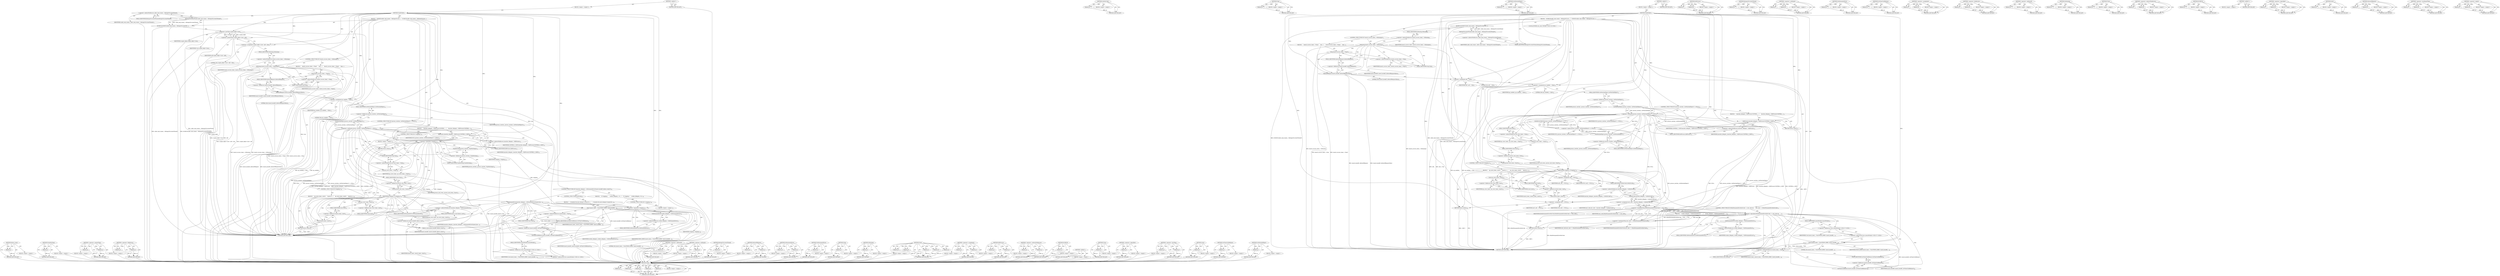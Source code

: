 digraph "GetWatchedObject" {
vulnerable_218 [label=<(METHOD,Start)>];
vulnerable_219 [label=<(PARAM,p1)>];
vulnerable_220 [label=<(PARAM,p2)>];
vulnerable_221 [label=<(PARAM,p3)>];
vulnerable_222 [label=<(PARAM,p4)>];
vulnerable_223 [label=<(PARAM,p5)>];
vulnerable_224 [label=<(BLOCK,&lt;empty&gt;,&lt;empty&gt;)>];
vulnerable_225 [label=<(METHOD_RETURN,ANY)>];
vulnerable_200 [label=<(METHOD,GetExitCode)>];
vulnerable_201 [label=<(PARAM,p1)>];
vulnerable_202 [label=<(BLOCK,&lt;empty&gt;,&lt;empty&gt;)>];
vulnerable_203 [label=<(METHOD_RETURN,ANY)>];
vulnerable_154 [label=<(METHOD,Stop)>];
vulnerable_155 [label=<(PARAM,p1)>];
vulnerable_156 [label=<(BLOCK,&lt;empty&gt;,&lt;empty&gt;)>];
vulnerable_157 [label=<(METHOD_RETURN,ANY)>];
vulnerable_178 [label=<(METHOD,GetWatchedObject)>];
vulnerable_179 [label=<(PARAM,p1)>];
vulnerable_180 [label=<(BLOCK,&lt;empty&gt;,&lt;empty&gt;)>];
vulnerable_181 [label=<(METHOD_RETURN,ANY)>];
vulnerable_6 [label=<(METHOD,&lt;global&gt;)<SUB>1</SUB>>];
vulnerable_7 [label=<(BLOCK,&lt;empty&gt;,&lt;empty&gt;)<SUB>1</SUB>>];
vulnerable_8 [label=<(METHOD,StopWorker)<SUB>1</SUB>>];
vulnerable_9 [label=<(BLOCK,{
   DCHECK(caller_task_runner_-&gt;BelongsToCurre...,{
   DCHECK(caller_task_runner_-&gt;BelongsToCurre...)<SUB>1</SUB>>];
vulnerable_10 [label=<(DCHECK,DCHECK(caller_task_runner_-&gt;BelongsToCurrentThr...)<SUB>2</SUB>>];
vulnerable_11 [label=<(BelongsToCurrentThread,caller_task_runner_-&gt;BelongsToCurrentThread())<SUB>2</SUB>>];
vulnerable_12 [label=<(&lt;operator&gt;.indirectFieldAccess,caller_task_runner_-&gt;BelongsToCurrentThread)<SUB>2</SUB>>];
vulnerable_13 [label=<(IDENTIFIER,caller_task_runner_,caller_task_runner_-&gt;BelongsToCurrentThread())<SUB>2</SUB>>];
vulnerable_14 [label=<(FIELD_IDENTIFIER,BelongsToCurrentThread,BelongsToCurrentThread)<SUB>2</SUB>>];
vulnerable_15 [label=<(CONTROL_STRUCTURE,IF,if (launch_success_timer_-&gt;IsRunning()))<SUB>4</SUB>>];
vulnerable_16 [label=<(IsRunning,launch_success_timer_-&gt;IsRunning())<SUB>4</SUB>>];
vulnerable_17 [label=<(&lt;operator&gt;.indirectFieldAccess,launch_success_timer_-&gt;IsRunning)<SUB>4</SUB>>];
vulnerable_18 [label=<(IDENTIFIER,launch_success_timer_,launch_success_timer_-&gt;IsRunning())<SUB>4</SUB>>];
vulnerable_19 [label=<(FIELD_IDENTIFIER,IsRunning,IsRunning)<SUB>4</SUB>>];
vulnerable_20 [label=<(BLOCK,{
     launch_success_timer_-&gt;Stop();
     laun...,{
     launch_success_timer_-&gt;Stop();
     laun...)<SUB>4</SUB>>];
vulnerable_21 [label=<(Stop,launch_success_timer_-&gt;Stop())<SUB>5</SUB>>];
vulnerable_22 [label=<(&lt;operator&gt;.indirectFieldAccess,launch_success_timer_-&gt;Stop)<SUB>5</SUB>>];
vulnerable_23 [label=<(IDENTIFIER,launch_success_timer_,launch_success_timer_-&gt;Stop())<SUB>5</SUB>>];
vulnerable_24 [label=<(FIELD_IDENTIFIER,Stop,Stop)<SUB>5</SUB>>];
vulnerable_25 [label=<(InformOfRequest,launch_backoff_.InformOfRequest(false))<SUB>6</SUB>>];
vulnerable_26 [label=<(&lt;operator&gt;.fieldAccess,launch_backoff_.InformOfRequest)<SUB>6</SUB>>];
vulnerable_27 [label=<(IDENTIFIER,launch_backoff_,launch_backoff_.InformOfRequest(false))<SUB>6</SUB>>];
vulnerable_28 [label=<(FIELD_IDENTIFIER,InformOfRequest,InformOfRequest)<SUB>6</SUB>>];
vulnerable_29 [label=<(LITERAL,false,launch_backoff_.InformOfRequest(false))<SUB>6</SUB>>];
vulnerable_30 [label=<(&lt;operator&gt;.assignment,self_ = this)<SUB>9</SUB>>];
vulnerable_31 [label=<(IDENTIFIER,self_,self_ = this)<SUB>9</SUB>>];
vulnerable_32 [label=<(LITERAL,this,self_ = this)<SUB>9</SUB>>];
vulnerable_33 [label=<(&lt;operator&gt;.assignment,ipc_enabled_ = false)<SUB>10</SUB>>];
vulnerable_34 [label=<(IDENTIFIER,ipc_enabled_,ipc_enabled_ = false)<SUB>10</SUB>>];
vulnerable_35 [label=<(LITERAL,false,ipc_enabled_ = false)<SUB>10</SUB>>];
vulnerable_36 [label=<(CONTROL_STRUCTURE,IF,if (process_watcher_.GetWatchedObject() != NULL))<SUB>12</SUB>>];
vulnerable_37 [label=<(&lt;operator&gt;.notEquals,process_watcher_.GetWatchedObject() != NULL)<SUB>12</SUB>>];
vulnerable_38 [label=<(GetWatchedObject,process_watcher_.GetWatchedObject())<SUB>12</SUB>>];
vulnerable_39 [label=<(&lt;operator&gt;.fieldAccess,process_watcher_.GetWatchedObject)<SUB>12</SUB>>];
vulnerable_40 [label=<(IDENTIFIER,process_watcher_,process_watcher_.GetWatchedObject())<SUB>12</SUB>>];
vulnerable_41 [label=<(FIELD_IDENTIFIER,GetWatchedObject,GetWatchedObject)<SUB>12</SUB>>];
vulnerable_42 [label=<(IDENTIFIER,NULL,process_watcher_.GetWatchedObject() != NULL)<SUB>12</SUB>>];
vulnerable_43 [label=<(BLOCK,{
     launcher_delegate_-&gt;KillProcess(CONTROL_...,{
     launcher_delegate_-&gt;KillProcess(CONTROL_...)<SUB>12</SUB>>];
vulnerable_44 [label=<(KillProcess,launcher_delegate_-&gt;KillProcess(CONTROL_C_EXIT))<SUB>13</SUB>>];
vulnerable_45 [label=<(&lt;operator&gt;.indirectFieldAccess,launcher_delegate_-&gt;KillProcess)<SUB>13</SUB>>];
vulnerable_46 [label=<(IDENTIFIER,launcher_delegate_,launcher_delegate_-&gt;KillProcess(CONTROL_C_EXIT))<SUB>13</SUB>>];
vulnerable_47 [label=<(FIELD_IDENTIFIER,KillProcess,KillProcess)<SUB>13</SUB>>];
vulnerable_48 [label=<(IDENTIFIER,CONTROL_C_EXIT,launcher_delegate_-&gt;KillProcess(CONTROL_C_EXIT))<SUB>13</SUB>>];
vulnerable_49 [label=<(RETURN,return;,return;)<SUB>14</SUB>>];
vulnerable_50 [label=<(DCHECK,DCHECK(process_watcher_.GetWatchedObject() == N...)<SUB>17</SUB>>];
vulnerable_51 [label=<(&lt;operator&gt;.equals,process_watcher_.GetWatchedObject() == NULL)<SUB>17</SUB>>];
vulnerable_52 [label=<(GetWatchedObject,process_watcher_.GetWatchedObject())<SUB>17</SUB>>];
vulnerable_53 [label=<(&lt;operator&gt;.fieldAccess,process_watcher_.GetWatchedObject)<SUB>17</SUB>>];
vulnerable_54 [label=<(IDENTIFIER,process_watcher_,process_watcher_.GetWatchedObject())<SUB>17</SUB>>];
vulnerable_55 [label=<(FIELD_IDENTIFIER,GetWatchedObject,GetWatchedObject)<SUB>17</SUB>>];
vulnerable_56 [label=<(IDENTIFIER,NULL,process_watcher_.GetWatchedObject() == NULL)<SUB>17</SUB>>];
vulnerable_57 [label=<(Stop,ipc_error_timer_-&gt;Stop())<SUB>19</SUB>>];
vulnerable_58 [label=<(&lt;operator&gt;.indirectFieldAccess,ipc_error_timer_-&gt;Stop)<SUB>19</SUB>>];
vulnerable_59 [label=<(IDENTIFIER,ipc_error_timer_,ipc_error_timer_-&gt;Stop())<SUB>19</SUB>>];
vulnerable_60 [label=<(FIELD_IDENTIFIER,Stop,Stop)<SUB>19</SUB>>];
vulnerable_61 [label=<(Close,process_exit_event_.Close())<SUB>20</SUB>>];
vulnerable_62 [label=<(&lt;operator&gt;.fieldAccess,process_exit_event_.Close)<SUB>20</SUB>>];
vulnerable_63 [label=<(IDENTIFIER,process_exit_event_,process_exit_event_.Close())<SUB>20</SUB>>];
vulnerable_64 [label=<(FIELD_IDENTIFIER,Close,Close)<SUB>20</SUB>>];
vulnerable_65 [label=<(CONTROL_STRUCTURE,IF,if (stopping_))<SUB>22</SUB>>];
vulnerable_66 [label=<(IDENTIFIER,stopping_,if (stopping_))<SUB>22</SUB>>];
vulnerable_67 [label=<(BLOCK,{
     ipc_error_timer_.reset();
     launch_ti...,{
     ipc_error_timer_.reset();
     launch_ti...)<SUB>22</SUB>>];
vulnerable_68 [label=<(reset,ipc_error_timer_.reset())<SUB>23</SUB>>];
vulnerable_69 [label=<(&lt;operator&gt;.fieldAccess,ipc_error_timer_.reset)<SUB>23</SUB>>];
vulnerable_70 [label=<(IDENTIFIER,ipc_error_timer_,ipc_error_timer_.reset())<SUB>23</SUB>>];
vulnerable_71 [label=<(FIELD_IDENTIFIER,reset,reset)<SUB>23</SUB>>];
vulnerable_72 [label=<(reset,launch_timer_.reset())<SUB>24</SUB>>];
vulnerable_73 [label=<(&lt;operator&gt;.fieldAccess,launch_timer_.reset)<SUB>24</SUB>>];
vulnerable_74 [label=<(IDENTIFIER,launch_timer_,launch_timer_.reset())<SUB>24</SUB>>];
vulnerable_75 [label=<(FIELD_IDENTIFIER,reset,reset)<SUB>24</SUB>>];
vulnerable_76 [label=<(&lt;operator&gt;.assignment,self_ = NULL)<SUB>25</SUB>>];
vulnerable_77 [label=<(IDENTIFIER,self_,self_ = NULL)<SUB>25</SUB>>];
vulnerable_78 [label=<(IDENTIFIER,NULL,self_ = NULL)<SUB>25</SUB>>];
vulnerable_79 [label=<(RETURN,return;,return;)<SUB>26</SUB>>];
vulnerable_80 [label=<(&lt;operator&gt;.assignment,self_ = NULL)<SUB>29</SUB>>];
vulnerable_81 [label=<(IDENTIFIER,self_,self_ = NULL)<SUB>29</SUB>>];
vulnerable_82 [label=<(IDENTIFIER,NULL,self_ = NULL)<SUB>29</SUB>>];
vulnerable_83 [label="<(LOCAL,DWORD exit_code: DWORD)<SUB>30</SUB>>"];
vulnerable_84 [label=<(&lt;operator&gt;.assignment,exit_code = launcher_delegate_-&gt;GetExitCode())<SUB>30</SUB>>];
vulnerable_85 [label=<(IDENTIFIER,exit_code,exit_code = launcher_delegate_-&gt;GetExitCode())<SUB>30</SUB>>];
vulnerable_86 [label=<(GetExitCode,launcher_delegate_-&gt;GetExitCode())<SUB>30</SUB>>];
vulnerable_87 [label=<(&lt;operator&gt;.indirectFieldAccess,launcher_delegate_-&gt;GetExitCode)<SUB>30</SUB>>];
vulnerable_88 [label=<(IDENTIFIER,launcher_delegate_,launcher_delegate_-&gt;GetExitCode())<SUB>30</SUB>>];
vulnerable_89 [label=<(FIELD_IDENTIFIER,GetExitCode,GetExitCode)<SUB>30</SUB>>];
vulnerable_90 [label=<(CONTROL_STRUCTURE,IF,if (kMinPermanentErrorExitCode &lt;= exit_code &amp;&amp;
      exit_code &lt;= kMaxPermanentErrorExitCode))<SUB>31</SUB>>];
vulnerable_91 [label=<(&lt;operator&gt;.logicalAnd,kMinPermanentErrorExitCode &lt;= exit_code &amp;&amp;
    ...)<SUB>31</SUB>>];
vulnerable_92 [label=<(&lt;operator&gt;.lessEqualsThan,kMinPermanentErrorExitCode &lt;= exit_code)<SUB>31</SUB>>];
vulnerable_93 [label=<(IDENTIFIER,kMinPermanentErrorExitCode,kMinPermanentErrorExitCode &lt;= exit_code)<SUB>31</SUB>>];
vulnerable_94 [label=<(IDENTIFIER,exit_code,kMinPermanentErrorExitCode &lt;= exit_code)<SUB>31</SUB>>];
vulnerable_95 [label=<(&lt;operator&gt;.lessEqualsThan,exit_code &lt;= kMaxPermanentErrorExitCode)<SUB>32</SUB>>];
vulnerable_96 [label=<(IDENTIFIER,exit_code,exit_code &lt;= kMaxPermanentErrorExitCode)<SUB>32</SUB>>];
vulnerable_97 [label=<(IDENTIFIER,kMaxPermanentErrorExitCode,exit_code &lt;= kMaxPermanentErrorExitCode)<SUB>32</SUB>>];
vulnerable_98 [label=<(BLOCK,{
    worker_delegate_-&gt;OnPermanentError();
   ...,{
    worker_delegate_-&gt;OnPermanentError();
   ...)<SUB>32</SUB>>];
vulnerable_99 [label=<(OnPermanentError,worker_delegate_-&gt;OnPermanentError())<SUB>33</SUB>>];
vulnerable_100 [label=<(&lt;operator&gt;.indirectFieldAccess,worker_delegate_-&gt;OnPermanentError)<SUB>33</SUB>>];
vulnerable_101 [label=<(IDENTIFIER,worker_delegate_,worker_delegate_-&gt;OnPermanentError())<SUB>33</SUB>>];
vulnerable_102 [label=<(FIELD_IDENTIFIER,OnPermanentError,OnPermanentError)<SUB>33</SUB>>];
vulnerable_103 [label=<(RETURN,return;,return;)<SUB>34</SUB>>];
vulnerable_104 [label=<(Start,launch_timer_-&gt;Start(FROM_HERE, launch_backoff_...)<SUB>36</SUB>>];
vulnerable_105 [label=<(&lt;operator&gt;.indirectFieldAccess,launch_timer_-&gt;Start)<SUB>36</SUB>>];
vulnerable_106 [label=<(IDENTIFIER,launch_timer_,launch_timer_-&gt;Start(FROM_HERE, launch_backoff_...)<SUB>36</SUB>>];
vulnerable_107 [label=<(FIELD_IDENTIFIER,Start,Start)<SUB>36</SUB>>];
vulnerable_108 [label=<(IDENTIFIER,FROM_HERE,launch_timer_-&gt;Start(FROM_HERE, launch_backoff_...)<SUB>36</SUB>>];
vulnerable_109 [label=<(GetTimeUntilRelease,launch_backoff_.GetTimeUntilRelease())<SUB>36</SUB>>];
vulnerable_110 [label=<(&lt;operator&gt;.fieldAccess,launch_backoff_.GetTimeUntilRelease)<SUB>36</SUB>>];
vulnerable_111 [label=<(IDENTIFIER,launch_backoff_,launch_backoff_.GetTimeUntilRelease())<SUB>36</SUB>>];
vulnerable_112 [label=<(FIELD_IDENTIFIER,GetTimeUntilRelease,GetTimeUntilRelease)<SUB>36</SUB>>];
vulnerable_113 [label=<(LITERAL,this,launch_timer_-&gt;Start(FROM_HERE, launch_backoff_...)<SUB>37</SUB>>];
vulnerable_114 [label="<(&lt;operator&gt;.addressOf,&amp;Core::LaunchWorker)<SUB>37</SUB>>"];
vulnerable_115 [label="<(&lt;operator&gt;.fieldAccess,Core::LaunchWorker)<SUB>37</SUB>>"];
vulnerable_116 [label=<(IDENTIFIER,Core,launch_timer_-&gt;Start(FROM_HERE, launch_backoff_...)<SUB>37</SUB>>];
vulnerable_117 [label=<(FIELD_IDENTIFIER,LaunchWorker,LaunchWorker)<SUB>37</SUB>>];
vulnerable_118 [label=<(METHOD_RETURN,void)<SUB>1</SUB>>];
vulnerable_120 [label=<(METHOD_RETURN,ANY)<SUB>1</SUB>>];
vulnerable_182 [label=<(METHOD,KillProcess)>];
vulnerable_183 [label=<(PARAM,p1)>];
vulnerable_184 [label=<(PARAM,p2)>];
vulnerable_185 [label=<(BLOCK,&lt;empty&gt;,&lt;empty&gt;)>];
vulnerable_186 [label=<(METHOD_RETURN,ANY)>];
vulnerable_141 [label=<(METHOD,BelongsToCurrentThread)>];
vulnerable_142 [label=<(PARAM,p1)>];
vulnerable_143 [label=<(BLOCK,&lt;empty&gt;,&lt;empty&gt;)>];
vulnerable_144 [label=<(METHOD_RETURN,ANY)>];
vulnerable_173 [label=<(METHOD,&lt;operator&gt;.notEquals)>];
vulnerable_174 [label=<(PARAM,p1)>];
vulnerable_175 [label=<(PARAM,p2)>];
vulnerable_176 [label=<(BLOCK,&lt;empty&gt;,&lt;empty&gt;)>];
vulnerable_177 [label=<(METHOD_RETURN,ANY)>];
vulnerable_214 [label=<(METHOD,OnPermanentError)>];
vulnerable_215 [label=<(PARAM,p1)>];
vulnerable_216 [label=<(BLOCK,&lt;empty&gt;,&lt;empty&gt;)>];
vulnerable_217 [label=<(METHOD_RETURN,ANY)>];
vulnerable_226 [label=<(METHOD,GetTimeUntilRelease)>];
vulnerable_227 [label=<(PARAM,p1)>];
vulnerable_228 [label=<(BLOCK,&lt;empty&gt;,&lt;empty&gt;)>];
vulnerable_229 [label=<(METHOD_RETURN,ANY)>];
vulnerable_168 [label=<(METHOD,&lt;operator&gt;.assignment)>];
vulnerable_169 [label=<(PARAM,p1)>];
vulnerable_170 [label=<(PARAM,p2)>];
vulnerable_171 [label=<(BLOCK,&lt;empty&gt;,&lt;empty&gt;)>];
vulnerable_172 [label=<(METHOD_RETURN,ANY)>];
vulnerable_163 [label=<(METHOD,&lt;operator&gt;.fieldAccess)>];
vulnerable_164 [label=<(PARAM,p1)>];
vulnerable_165 [label=<(PARAM,p2)>];
vulnerable_166 [label=<(BLOCK,&lt;empty&gt;,&lt;empty&gt;)>];
vulnerable_167 [label=<(METHOD_RETURN,ANY)>];
vulnerable_230 [label=<(METHOD,&lt;operator&gt;.addressOf)>];
vulnerable_231 [label=<(PARAM,p1)>];
vulnerable_232 [label=<(BLOCK,&lt;empty&gt;,&lt;empty&gt;)>];
vulnerable_233 [label=<(METHOD_RETURN,ANY)>];
vulnerable_150 [label=<(METHOD,IsRunning)>];
vulnerable_151 [label=<(PARAM,p1)>];
vulnerable_152 [label=<(BLOCK,&lt;empty&gt;,&lt;empty&gt;)>];
vulnerable_153 [label=<(METHOD_RETURN,ANY)>];
vulnerable_192 [label=<(METHOD,Close)>];
vulnerable_193 [label=<(PARAM,p1)>];
vulnerable_194 [label=<(BLOCK,&lt;empty&gt;,&lt;empty&gt;)>];
vulnerable_195 [label=<(METHOD_RETURN,ANY)>];
vulnerable_145 [label=<(METHOD,&lt;operator&gt;.indirectFieldAccess)>];
vulnerable_146 [label=<(PARAM,p1)>];
vulnerable_147 [label=<(PARAM,p2)>];
vulnerable_148 [label=<(BLOCK,&lt;empty&gt;,&lt;empty&gt;)>];
vulnerable_149 [label=<(METHOD_RETURN,ANY)>];
vulnerable_137 [label=<(METHOD,DCHECK)>];
vulnerable_138 [label=<(PARAM,p1)>];
vulnerable_139 [label=<(BLOCK,&lt;empty&gt;,&lt;empty&gt;)>];
vulnerable_140 [label=<(METHOD_RETURN,ANY)>];
vulnerable_131 [label=<(METHOD,&lt;global&gt;)<SUB>1</SUB>>];
vulnerable_132 [label=<(BLOCK,&lt;empty&gt;,&lt;empty&gt;)>];
vulnerable_133 [label=<(METHOD_RETURN,ANY)>];
vulnerable_204 [label=<(METHOD,&lt;operator&gt;.logicalAnd)>];
vulnerable_205 [label=<(PARAM,p1)>];
vulnerable_206 [label=<(PARAM,p2)>];
vulnerable_207 [label=<(BLOCK,&lt;empty&gt;,&lt;empty&gt;)>];
vulnerable_208 [label=<(METHOD_RETURN,ANY)>];
vulnerable_196 [label=<(METHOD,reset)>];
vulnerable_197 [label=<(PARAM,p1)>];
vulnerable_198 [label=<(BLOCK,&lt;empty&gt;,&lt;empty&gt;)>];
vulnerable_199 [label=<(METHOD_RETURN,ANY)>];
vulnerable_158 [label=<(METHOD,InformOfRequest)>];
vulnerable_159 [label=<(PARAM,p1)>];
vulnerable_160 [label=<(PARAM,p2)>];
vulnerable_161 [label=<(BLOCK,&lt;empty&gt;,&lt;empty&gt;)>];
vulnerable_162 [label=<(METHOD_RETURN,ANY)>];
vulnerable_209 [label=<(METHOD,&lt;operator&gt;.lessEqualsThan)>];
vulnerable_210 [label=<(PARAM,p1)>];
vulnerable_211 [label=<(PARAM,p2)>];
vulnerable_212 [label=<(BLOCK,&lt;empty&gt;,&lt;empty&gt;)>];
vulnerable_213 [label=<(METHOD_RETURN,ANY)>];
vulnerable_187 [label=<(METHOD,&lt;operator&gt;.equals)>];
vulnerable_188 [label=<(PARAM,p1)>];
vulnerable_189 [label=<(PARAM,p2)>];
vulnerable_190 [label=<(BLOCK,&lt;empty&gt;,&lt;empty&gt;)>];
vulnerable_191 [label=<(METHOD_RETURN,ANY)>];
fixed_214 [label=<(METHOD,failure_count)>];
fixed_215 [label=<(PARAM,p1)>];
fixed_216 [label=<(BLOCK,&lt;empty&gt;,&lt;empty&gt;)>];
fixed_217 [label=<(METHOD_RETURN,ANY)>];
fixed_197 [label=<(METHOD,StopWatching)>];
fixed_198 [label=<(PARAM,p1)>];
fixed_199 [label=<(BLOCK,&lt;empty&gt;,&lt;empty&gt;)>];
fixed_200 [label=<(METHOD_RETURN,ANY)>];
fixed_151 [label=<(METHOD,&lt;operator&gt;.greaterThan)>];
fixed_152 [label=<(PARAM,p1)>];
fixed_153 [label=<(PARAM,p2)>];
fixed_154 [label=<(BLOCK,&lt;empty&gt;,&lt;empty&gt;)>];
fixed_155 [label=<(METHOD_RETURN,ANY)>];
fixed_174 [label=<(METHOD,&lt;operator&gt;.fieldAccess)>];
fixed_175 [label=<(PARAM,p1)>];
fixed_176 [label=<(PARAM,p2)>];
fixed_177 [label=<(BLOCK,&lt;empty&gt;,&lt;empty&gt;)>];
fixed_178 [label=<(METHOD_RETURN,ANY)>];
fixed_6 [label=<(METHOD,&lt;global&gt;)<SUB>1</SUB>>];
fixed_7 [label=<(BLOCK,&lt;empty&gt;,&lt;empty&gt;)<SUB>1</SUB>>];
fixed_8 [label=<(METHOD,StopWorker)<SUB>1</SUB>>];
fixed_9 [label=<(BLOCK,{
   DCHECK(caller_task_runner_-&gt;BelongsToCurre...,{
   DCHECK(caller_task_runner_-&gt;BelongsToCurre...)<SUB>1</SUB>>];
fixed_10 [label=<(DCHECK,DCHECK(caller_task_runner_-&gt;BelongsToCurrentThr...)<SUB>2</SUB>>];
fixed_11 [label=<(BelongsToCurrentThread,caller_task_runner_-&gt;BelongsToCurrentThread())<SUB>2</SUB>>];
fixed_12 [label=<(&lt;operator&gt;.indirectFieldAccess,caller_task_runner_-&gt;BelongsToCurrentThread)<SUB>2</SUB>>];
fixed_13 [label=<(IDENTIFIER,caller_task_runner_,caller_task_runner_-&gt;BelongsToCurrentThread())<SUB>2</SUB>>];
fixed_14 [label=<(FIELD_IDENTIFIER,BelongsToCurrentThread,BelongsToCurrentThread)<SUB>2</SUB>>];
fixed_15 [label=<(&lt;operator&gt;.assignment,scoped_refptr&lt;Core&gt; self = this)<SUB>5</SUB>>];
fixed_16 [label=<(&lt;operator&gt;.greaterThan,scoped_refptr&lt;Core&gt; self)<SUB>5</SUB>>];
fixed_17 [label=<(&lt;operator&gt;.lessThan,scoped_refptr&lt;Core)<SUB>5</SUB>>];
fixed_18 [label=<(IDENTIFIER,scoped_refptr,scoped_refptr&lt;Core)<SUB>5</SUB>>];
fixed_19 [label=<(IDENTIFIER,Core,scoped_refptr&lt;Core)<SUB>5</SUB>>];
fixed_20 [label=<(IDENTIFIER,self,scoped_refptr&lt;Core&gt; self)<SUB>5</SUB>>];
fixed_21 [label=<(LITERAL,this,scoped_refptr&lt;Core&gt; self = this)<SUB>5</SUB>>];
fixed_22 [label=<(CONTROL_STRUCTURE,IF,if (launch_success_timer_-&gt;IsRunning()))<SUB>7</SUB>>];
fixed_23 [label=<(IsRunning,launch_success_timer_-&gt;IsRunning())<SUB>7</SUB>>];
fixed_24 [label=<(&lt;operator&gt;.indirectFieldAccess,launch_success_timer_-&gt;IsRunning)<SUB>7</SUB>>];
fixed_25 [label=<(IDENTIFIER,launch_success_timer_,launch_success_timer_-&gt;IsRunning())<SUB>7</SUB>>];
fixed_26 [label=<(FIELD_IDENTIFIER,IsRunning,IsRunning)<SUB>7</SUB>>];
fixed_27 [label=<(BLOCK,{
     launch_success_timer_-&gt;Stop();
     laun...,{
     launch_success_timer_-&gt;Stop();
     laun...)<SUB>7</SUB>>];
fixed_28 [label=<(Stop,launch_success_timer_-&gt;Stop())<SUB>8</SUB>>];
fixed_29 [label=<(&lt;operator&gt;.indirectFieldAccess,launch_success_timer_-&gt;Stop)<SUB>8</SUB>>];
fixed_30 [label=<(IDENTIFIER,launch_success_timer_,launch_success_timer_-&gt;Stop())<SUB>8</SUB>>];
fixed_31 [label=<(FIELD_IDENTIFIER,Stop,Stop)<SUB>8</SUB>>];
fixed_32 [label=<(InformOfRequest,launch_backoff_.InformOfRequest(false))<SUB>9</SUB>>];
fixed_33 [label=<(&lt;operator&gt;.fieldAccess,launch_backoff_.InformOfRequest)<SUB>9</SUB>>];
fixed_34 [label=<(IDENTIFIER,launch_backoff_,launch_backoff_.InformOfRequest(false))<SUB>9</SUB>>];
fixed_35 [label=<(FIELD_IDENTIFIER,InformOfRequest,InformOfRequest)<SUB>9</SUB>>];
fixed_36 [label=<(LITERAL,false,launch_backoff_.InformOfRequest(false))<SUB>9</SUB>>];
fixed_37 [label=<(&lt;operator&gt;.assignment,ipc_enabled_ = false)<SUB>12</SUB>>];
fixed_38 [label=<(IDENTIFIER,ipc_enabled_,ipc_enabled_ = false)<SUB>12</SUB>>];
fixed_39 [label=<(LITERAL,false,ipc_enabled_ = false)<SUB>12</SUB>>];
fixed_40 [label=<(CONTROL_STRUCTURE,IF,if (process_watcher_.GetWatchedObject() != NULL))<SUB>14</SUB>>];
fixed_41 [label=<(&lt;operator&gt;.notEquals,process_watcher_.GetWatchedObject() != NULL)<SUB>14</SUB>>];
fixed_42 [label=<(GetWatchedObject,process_watcher_.GetWatchedObject())<SUB>14</SUB>>];
fixed_43 [label=<(&lt;operator&gt;.fieldAccess,process_watcher_.GetWatchedObject)<SUB>14</SUB>>];
fixed_44 [label=<(IDENTIFIER,process_watcher_,process_watcher_.GetWatchedObject())<SUB>14</SUB>>];
fixed_45 [label=<(FIELD_IDENTIFIER,GetWatchedObject,GetWatchedObject)<SUB>14</SUB>>];
fixed_46 [label=<(IDENTIFIER,NULL,process_watcher_.GetWatchedObject() != NULL)<SUB>14</SUB>>];
fixed_47 [label=<(BLOCK,{
     launcher_delegate_-&gt;KillProcess(CONTROL_...,{
     launcher_delegate_-&gt;KillProcess(CONTROL_...)<SUB>14</SUB>>];
fixed_48 [label=<(KillProcess,launcher_delegate_-&gt;KillProcess(CONTROL_C_EXIT))<SUB>15</SUB>>];
fixed_49 [label=<(&lt;operator&gt;.indirectFieldAccess,launcher_delegate_-&gt;KillProcess)<SUB>15</SUB>>];
fixed_50 [label=<(IDENTIFIER,launcher_delegate_,launcher_delegate_-&gt;KillProcess(CONTROL_C_EXIT))<SUB>15</SUB>>];
fixed_51 [label=<(FIELD_IDENTIFIER,KillProcess,KillProcess)<SUB>15</SUB>>];
fixed_52 [label=<(IDENTIFIER,CONTROL_C_EXIT,launcher_delegate_-&gt;KillProcess(CONTROL_C_EXIT))<SUB>15</SUB>>];
fixed_53 [label=<(CONTROL_STRUCTURE,IF,if (!stopping_))<SUB>20</SUB>>];
fixed_54 [label=<(&lt;operator&gt;.logicalNot,!stopping_)<SUB>20</SUB>>];
fixed_55 [label=<(IDENTIFIER,stopping_,!stopping_)<SUB>20</SUB>>];
fixed_56 [label=<(BLOCK,&lt;empty&gt;,&lt;empty&gt;)<SUB>21</SUB>>];
fixed_57 [label=<(RETURN,return;,return;)<SUB>21</SUB>>];
fixed_58 [label=<(StopWatching,process_watcher_.StopWatching())<SUB>23</SUB>>];
fixed_59 [label=<(&lt;operator&gt;.fieldAccess,process_watcher_.StopWatching)<SUB>23</SUB>>];
fixed_60 [label=<(IDENTIFIER,process_watcher_,process_watcher_.StopWatching())<SUB>23</SUB>>];
fixed_61 [label=<(FIELD_IDENTIFIER,StopWatching,StopWatching)<SUB>23</SUB>>];
fixed_62 [label=<(Stop,ipc_error_timer_-&gt;Stop())<SUB>26</SUB>>];
fixed_63 [label=<(&lt;operator&gt;.indirectFieldAccess,ipc_error_timer_-&gt;Stop)<SUB>26</SUB>>];
fixed_64 [label=<(IDENTIFIER,ipc_error_timer_,ipc_error_timer_-&gt;Stop())<SUB>26</SUB>>];
fixed_65 [label=<(FIELD_IDENTIFIER,Stop,Stop)<SUB>26</SUB>>];
fixed_66 [label=<(Close,process_exit_event_.Close())<SUB>27</SUB>>];
fixed_67 [label=<(&lt;operator&gt;.fieldAccess,process_exit_event_.Close)<SUB>27</SUB>>];
fixed_68 [label=<(IDENTIFIER,process_exit_event_,process_exit_event_.Close())<SUB>27</SUB>>];
fixed_69 [label=<(FIELD_IDENTIFIER,Close,Close)<SUB>27</SUB>>];
fixed_70 [label=<(CONTROL_STRUCTURE,IF,if (stopping_))<SUB>29</SUB>>];
fixed_71 [label=<(IDENTIFIER,stopping_,if (stopping_))<SUB>29</SUB>>];
fixed_72 [label=<(BLOCK,{
     ipc_error_timer_.reset();
     launch_ti...,{
     ipc_error_timer_.reset();
     launch_ti...)<SUB>29</SUB>>];
fixed_73 [label=<(reset,ipc_error_timer_.reset())<SUB>30</SUB>>];
fixed_74 [label=<(&lt;operator&gt;.fieldAccess,ipc_error_timer_.reset)<SUB>30</SUB>>];
fixed_75 [label=<(IDENTIFIER,ipc_error_timer_,ipc_error_timer_.reset())<SUB>30</SUB>>];
fixed_76 [label=<(FIELD_IDENTIFIER,reset,reset)<SUB>30</SUB>>];
fixed_77 [label=<(reset,launch_timer_.reset())<SUB>31</SUB>>];
fixed_78 [label=<(&lt;operator&gt;.fieldAccess,launch_timer_.reset)<SUB>31</SUB>>];
fixed_79 [label=<(IDENTIFIER,launch_timer_,launch_timer_.reset())<SUB>31</SUB>>];
fixed_80 [label=<(FIELD_IDENTIFIER,reset,reset)<SUB>31</SUB>>];
fixed_81 [label=<(RETURN,return;,return;)<SUB>32</SUB>>];
fixed_82 [label=<(CONTROL_STRUCTURE,IF,if (launcher_delegate_-&gt;IsPermanentError(launch_backoff_.failure_count())))<SUB>35</SUB>>];
fixed_83 [label=<(IsPermanentError,launcher_delegate_-&gt;IsPermanentError(launch_bac...)<SUB>35</SUB>>];
fixed_84 [label=<(&lt;operator&gt;.indirectFieldAccess,launcher_delegate_-&gt;IsPermanentError)<SUB>35</SUB>>];
fixed_85 [label=<(IDENTIFIER,launcher_delegate_,launcher_delegate_-&gt;IsPermanentError(launch_bac...)<SUB>35</SUB>>];
fixed_86 [label=<(FIELD_IDENTIFIER,IsPermanentError,IsPermanentError)<SUB>35</SUB>>];
fixed_87 [label=<(failure_count,launch_backoff_.failure_count())<SUB>35</SUB>>];
fixed_88 [label=<(&lt;operator&gt;.fieldAccess,launch_backoff_.failure_count)<SUB>35</SUB>>];
fixed_89 [label=<(IDENTIFIER,launch_backoff_,launch_backoff_.failure_count())<SUB>35</SUB>>];
fixed_90 [label=<(FIELD_IDENTIFIER,failure_count,failure_count)<SUB>35</SUB>>];
fixed_91 [label=<(BLOCK,{
    if (!stopping_)
      worker_delegate_-&gt;O...,{
    if (!stopping_)
      worker_delegate_-&gt;O...)<SUB>35</SUB>>];
fixed_92 [label=<(CONTROL_STRUCTURE,IF,if (!stopping_))<SUB>36</SUB>>];
fixed_93 [label=<(&lt;operator&gt;.logicalNot,!stopping_)<SUB>36</SUB>>];
fixed_94 [label=<(IDENTIFIER,stopping_,!stopping_)<SUB>36</SUB>>];
fixed_95 [label=<(BLOCK,&lt;empty&gt;,&lt;empty&gt;)<SUB>37</SUB>>];
fixed_96 [label=<(OnPermanentError,worker_delegate_-&gt;OnPermanentError())<SUB>37</SUB>>];
fixed_97 [label=<(&lt;operator&gt;.indirectFieldAccess,worker_delegate_-&gt;OnPermanentError)<SUB>37</SUB>>];
fixed_98 [label=<(IDENTIFIER,worker_delegate_,worker_delegate_-&gt;OnPermanentError())<SUB>37</SUB>>];
fixed_99 [label=<(FIELD_IDENTIFIER,OnPermanentError,OnPermanentError)<SUB>37</SUB>>];
fixed_100 [label=<(CONTROL_STRUCTURE,ELSE,else)<SUB>38</SUB>>];
fixed_101 [label=<(BLOCK,{
    // Schedule the next attempt to launch th...,{
    // Schedule the next attempt to launch th...)<SUB>38</SUB>>];
fixed_102 [label=<(Start,launch_timer_-&gt;Start(FROM_HERE, launch_backoff_...)<SUB>40</SUB>>];
fixed_103 [label=<(&lt;operator&gt;.indirectFieldAccess,launch_timer_-&gt;Start)<SUB>40</SUB>>];
fixed_104 [label=<(IDENTIFIER,launch_timer_,launch_timer_-&gt;Start(FROM_HERE, launch_backoff_...)<SUB>40</SUB>>];
fixed_105 [label=<(FIELD_IDENTIFIER,Start,Start)<SUB>40</SUB>>];
fixed_106 [label=<(IDENTIFIER,FROM_HERE,launch_timer_-&gt;Start(FROM_HERE, launch_backoff_...)<SUB>40</SUB>>];
fixed_107 [label=<(GetTimeUntilRelease,launch_backoff_.GetTimeUntilRelease())<SUB>40</SUB>>];
fixed_108 [label=<(&lt;operator&gt;.fieldAccess,launch_backoff_.GetTimeUntilRelease)<SUB>40</SUB>>];
fixed_109 [label=<(IDENTIFIER,launch_backoff_,launch_backoff_.GetTimeUntilRelease())<SUB>40</SUB>>];
fixed_110 [label=<(FIELD_IDENTIFIER,GetTimeUntilRelease,GetTimeUntilRelease)<SUB>40</SUB>>];
fixed_111 [label=<(LITERAL,this,launch_timer_-&gt;Start(FROM_HERE, launch_backoff_...)<SUB>41</SUB>>];
fixed_112 [label="<(&lt;operator&gt;.addressOf,&amp;Core::LaunchWorker)<SUB>41</SUB>>"];
fixed_113 [label="<(&lt;operator&gt;.fieldAccess,Core::LaunchWorker)<SUB>41</SUB>>"];
fixed_114 [label=<(IDENTIFIER,Core,launch_timer_-&gt;Start(FROM_HERE, launch_backoff_...)<SUB>41</SUB>>];
fixed_115 [label=<(FIELD_IDENTIFIER,LaunchWorker,LaunchWorker)<SUB>41</SUB>>];
fixed_116 [label=<(METHOD_RETURN,void)<SUB>1</SUB>>];
fixed_118 [label=<(METHOD_RETURN,ANY)<SUB>1</SUB>>];
fixed_234 [label=<(METHOD,&lt;operator&gt;.addressOf)>];
fixed_235 [label=<(PARAM,p1)>];
fixed_236 [label=<(BLOCK,&lt;empty&gt;,&lt;empty&gt;)>];
fixed_237 [label=<(METHOD_RETURN,ANY)>];
fixed_179 [label=<(METHOD,&lt;operator&gt;.notEquals)>];
fixed_180 [label=<(PARAM,p1)>];
fixed_181 [label=<(PARAM,p2)>];
fixed_182 [label=<(BLOCK,&lt;empty&gt;,&lt;empty&gt;)>];
fixed_183 [label=<(METHOD_RETURN,ANY)>];
fixed_137 [label=<(METHOD,BelongsToCurrentThread)>];
fixed_138 [label=<(PARAM,p1)>];
fixed_139 [label=<(BLOCK,&lt;empty&gt;,&lt;empty&gt;)>];
fixed_140 [label=<(METHOD_RETURN,ANY)>];
fixed_169 [label=<(METHOD,InformOfRequest)>];
fixed_170 [label=<(PARAM,p1)>];
fixed_171 [label=<(PARAM,p2)>];
fixed_172 [label=<(BLOCK,&lt;empty&gt;,&lt;empty&gt;)>];
fixed_173 [label=<(METHOD_RETURN,ANY)>];
fixed_209 [label=<(METHOD,IsPermanentError)>];
fixed_210 [label=<(PARAM,p1)>];
fixed_211 [label=<(PARAM,p2)>];
fixed_212 [label=<(BLOCK,&lt;empty&gt;,&lt;empty&gt;)>];
fixed_213 [label=<(METHOD_RETURN,ANY)>];
fixed_218 [label=<(METHOD,OnPermanentError)>];
fixed_219 [label=<(PARAM,p1)>];
fixed_220 [label=<(BLOCK,&lt;empty&gt;,&lt;empty&gt;)>];
fixed_221 [label=<(METHOD_RETURN,ANY)>];
fixed_165 [label=<(METHOD,Stop)>];
fixed_166 [label=<(PARAM,p1)>];
fixed_167 [label=<(BLOCK,&lt;empty&gt;,&lt;empty&gt;)>];
fixed_168 [label=<(METHOD_RETURN,ANY)>];
fixed_161 [label=<(METHOD,IsRunning)>];
fixed_162 [label=<(PARAM,p1)>];
fixed_163 [label=<(BLOCK,&lt;empty&gt;,&lt;empty&gt;)>];
fixed_164 [label=<(METHOD_RETURN,ANY)>];
fixed_222 [label=<(METHOD,Start)>];
fixed_223 [label=<(PARAM,p1)>];
fixed_224 [label=<(PARAM,p2)>];
fixed_225 [label=<(PARAM,p3)>];
fixed_226 [label=<(PARAM,p4)>];
fixed_227 [label=<(PARAM,p5)>];
fixed_228 [label=<(BLOCK,&lt;empty&gt;,&lt;empty&gt;)>];
fixed_229 [label=<(METHOD_RETURN,ANY)>];
fixed_146 [label=<(METHOD,&lt;operator&gt;.assignment)>];
fixed_147 [label=<(PARAM,p1)>];
fixed_148 [label=<(PARAM,p2)>];
fixed_149 [label=<(BLOCK,&lt;empty&gt;,&lt;empty&gt;)>];
fixed_150 [label=<(METHOD_RETURN,ANY)>];
fixed_188 [label=<(METHOD,KillProcess)>];
fixed_189 [label=<(PARAM,p1)>];
fixed_190 [label=<(PARAM,p2)>];
fixed_191 [label=<(BLOCK,&lt;empty&gt;,&lt;empty&gt;)>];
fixed_192 [label=<(METHOD_RETURN,ANY)>];
fixed_141 [label=<(METHOD,&lt;operator&gt;.indirectFieldAccess)>];
fixed_142 [label=<(PARAM,p1)>];
fixed_143 [label=<(PARAM,p2)>];
fixed_144 [label=<(BLOCK,&lt;empty&gt;,&lt;empty&gt;)>];
fixed_145 [label=<(METHOD_RETURN,ANY)>];
fixed_133 [label=<(METHOD,DCHECK)>];
fixed_134 [label=<(PARAM,p1)>];
fixed_135 [label=<(BLOCK,&lt;empty&gt;,&lt;empty&gt;)>];
fixed_136 [label=<(METHOD_RETURN,ANY)>];
fixed_127 [label=<(METHOD,&lt;global&gt;)<SUB>1</SUB>>];
fixed_128 [label=<(BLOCK,&lt;empty&gt;,&lt;empty&gt;)>];
fixed_129 [label=<(METHOD_RETURN,ANY)>];
fixed_201 [label=<(METHOD,Close)>];
fixed_202 [label=<(PARAM,p1)>];
fixed_203 [label=<(BLOCK,&lt;empty&gt;,&lt;empty&gt;)>];
fixed_204 [label=<(METHOD_RETURN,ANY)>];
fixed_193 [label=<(METHOD,&lt;operator&gt;.logicalNot)>];
fixed_194 [label=<(PARAM,p1)>];
fixed_195 [label=<(BLOCK,&lt;empty&gt;,&lt;empty&gt;)>];
fixed_196 [label=<(METHOD_RETURN,ANY)>];
fixed_156 [label=<(METHOD,&lt;operator&gt;.lessThan)>];
fixed_157 [label=<(PARAM,p1)>];
fixed_158 [label=<(PARAM,p2)>];
fixed_159 [label=<(BLOCK,&lt;empty&gt;,&lt;empty&gt;)>];
fixed_160 [label=<(METHOD_RETURN,ANY)>];
fixed_205 [label=<(METHOD,reset)>];
fixed_206 [label=<(PARAM,p1)>];
fixed_207 [label=<(BLOCK,&lt;empty&gt;,&lt;empty&gt;)>];
fixed_208 [label=<(METHOD_RETURN,ANY)>];
fixed_230 [label=<(METHOD,GetTimeUntilRelease)>];
fixed_231 [label=<(PARAM,p1)>];
fixed_232 [label=<(BLOCK,&lt;empty&gt;,&lt;empty&gt;)>];
fixed_233 [label=<(METHOD_RETURN,ANY)>];
fixed_184 [label=<(METHOD,GetWatchedObject)>];
fixed_185 [label=<(PARAM,p1)>];
fixed_186 [label=<(BLOCK,&lt;empty&gt;,&lt;empty&gt;)>];
fixed_187 [label=<(METHOD_RETURN,ANY)>];
vulnerable_218 -> vulnerable_219  [key=0, label="AST: "];
vulnerable_218 -> vulnerable_219  [key=1, label="DDG: "];
vulnerable_218 -> vulnerable_224  [key=0, label="AST: "];
vulnerable_218 -> vulnerable_220  [key=0, label="AST: "];
vulnerable_218 -> vulnerable_220  [key=1, label="DDG: "];
vulnerable_218 -> vulnerable_225  [key=0, label="AST: "];
vulnerable_218 -> vulnerable_225  [key=1, label="CFG: "];
vulnerable_218 -> vulnerable_221  [key=0, label="AST: "];
vulnerable_218 -> vulnerable_221  [key=1, label="DDG: "];
vulnerable_218 -> vulnerable_222  [key=0, label="AST: "];
vulnerable_218 -> vulnerable_222  [key=1, label="DDG: "];
vulnerable_218 -> vulnerable_223  [key=0, label="AST: "];
vulnerable_218 -> vulnerable_223  [key=1, label="DDG: "];
vulnerable_219 -> vulnerable_225  [key=0, label="DDG: p1"];
vulnerable_220 -> vulnerable_225  [key=0, label="DDG: p2"];
vulnerable_221 -> vulnerable_225  [key=0, label="DDG: p3"];
vulnerable_222 -> vulnerable_225  [key=0, label="DDG: p4"];
vulnerable_223 -> vulnerable_225  [key=0, label="DDG: p5"];
vulnerable_200 -> vulnerable_201  [key=0, label="AST: "];
vulnerable_200 -> vulnerable_201  [key=1, label="DDG: "];
vulnerable_200 -> vulnerable_202  [key=0, label="AST: "];
vulnerable_200 -> vulnerable_203  [key=0, label="AST: "];
vulnerable_200 -> vulnerable_203  [key=1, label="CFG: "];
vulnerable_201 -> vulnerable_203  [key=0, label="DDG: p1"];
vulnerable_154 -> vulnerable_155  [key=0, label="AST: "];
vulnerable_154 -> vulnerable_155  [key=1, label="DDG: "];
vulnerable_154 -> vulnerable_156  [key=0, label="AST: "];
vulnerable_154 -> vulnerable_157  [key=0, label="AST: "];
vulnerable_154 -> vulnerable_157  [key=1, label="CFG: "];
vulnerable_155 -> vulnerable_157  [key=0, label="DDG: p1"];
vulnerable_178 -> vulnerable_179  [key=0, label="AST: "];
vulnerable_178 -> vulnerable_179  [key=1, label="DDG: "];
vulnerable_178 -> vulnerable_180  [key=0, label="AST: "];
vulnerable_178 -> vulnerable_181  [key=0, label="AST: "];
vulnerable_178 -> vulnerable_181  [key=1, label="CFG: "];
vulnerable_179 -> vulnerable_181  [key=0, label="DDG: p1"];
vulnerable_6 -> vulnerable_7  [key=0, label="AST: "];
vulnerable_6 -> vulnerable_120  [key=0, label="AST: "];
vulnerable_6 -> vulnerable_120  [key=1, label="CFG: "];
vulnerable_7 -> vulnerable_8  [key=0, label="AST: "];
vulnerable_8 -> vulnerable_9  [key=0, label="AST: "];
vulnerable_8 -> vulnerable_118  [key=0, label="AST: "];
vulnerable_8 -> vulnerable_14  [key=0, label="CFG: "];
vulnerable_8 -> vulnerable_30  [key=0, label="DDG: "];
vulnerable_8 -> vulnerable_33  [key=0, label="DDG: "];
vulnerable_8 -> vulnerable_80  [key=0, label="DDG: "];
vulnerable_8 -> vulnerable_66  [key=0, label="DDG: "];
vulnerable_8 -> vulnerable_104  [key=0, label="DDG: "];
vulnerable_8 -> vulnerable_37  [key=0, label="DDG: "];
vulnerable_8 -> vulnerable_49  [key=0, label="DDG: "];
vulnerable_8 -> vulnerable_51  [key=0, label="DDG: "];
vulnerable_8 -> vulnerable_76  [key=0, label="DDG: "];
vulnerable_8 -> vulnerable_79  [key=0, label="DDG: "];
vulnerable_8 -> vulnerable_103  [key=0, label="DDG: "];
vulnerable_8 -> vulnerable_25  [key=0, label="DDG: "];
vulnerable_8 -> vulnerable_44  [key=0, label="DDG: "];
vulnerable_8 -> vulnerable_92  [key=0, label="DDG: "];
vulnerable_8 -> vulnerable_95  [key=0, label="DDG: "];
vulnerable_9 -> vulnerable_10  [key=0, label="AST: "];
vulnerable_9 -> vulnerable_15  [key=0, label="AST: "];
vulnerable_9 -> vulnerable_30  [key=0, label="AST: "];
vulnerable_9 -> vulnerable_33  [key=0, label="AST: "];
vulnerable_9 -> vulnerable_36  [key=0, label="AST: "];
vulnerable_9 -> vulnerable_50  [key=0, label="AST: "];
vulnerable_9 -> vulnerable_57  [key=0, label="AST: "];
vulnerable_9 -> vulnerable_61  [key=0, label="AST: "];
vulnerable_9 -> vulnerable_65  [key=0, label="AST: "];
vulnerable_9 -> vulnerable_80  [key=0, label="AST: "];
vulnerable_9 -> vulnerable_83  [key=0, label="AST: "];
vulnerable_9 -> vulnerable_84  [key=0, label="AST: "];
vulnerable_9 -> vulnerable_90  [key=0, label="AST: "];
vulnerable_9 -> vulnerable_104  [key=0, label="AST: "];
vulnerable_10 -> vulnerable_11  [key=0, label="AST: "];
vulnerable_10 -> vulnerable_19  [key=0, label="CFG: "];
vulnerable_10 -> vulnerable_118  [key=0, label="DDG: caller_task_runner_-&gt;BelongsToCurrentThread()"];
vulnerable_10 -> vulnerable_118  [key=1, label="DDG: DCHECK(caller_task_runner_-&gt;BelongsToCurrentThread())"];
vulnerable_11 -> vulnerable_12  [key=0, label="AST: "];
vulnerable_11 -> vulnerable_10  [key=0, label="CFG: "];
vulnerable_11 -> vulnerable_10  [key=1, label="DDG: caller_task_runner_-&gt;BelongsToCurrentThread"];
vulnerable_11 -> vulnerable_118  [key=0, label="DDG: caller_task_runner_-&gt;BelongsToCurrentThread"];
vulnerable_12 -> vulnerable_13  [key=0, label="AST: "];
vulnerable_12 -> vulnerable_14  [key=0, label="AST: "];
vulnerable_12 -> vulnerable_11  [key=0, label="CFG: "];
vulnerable_14 -> vulnerable_12  [key=0, label="CFG: "];
vulnerable_15 -> vulnerable_16  [key=0, label="AST: "];
vulnerable_15 -> vulnerable_20  [key=0, label="AST: "];
vulnerable_16 -> vulnerable_17  [key=0, label="AST: "];
vulnerable_16 -> vulnerable_24  [key=0, label="CFG: "];
vulnerable_16 -> vulnerable_24  [key=1, label="CDG: "];
vulnerable_16 -> vulnerable_30  [key=0, label="CFG: "];
vulnerable_16 -> vulnerable_118  [key=0, label="DDG: launch_success_timer_-&gt;IsRunning"];
vulnerable_16 -> vulnerable_118  [key=1, label="DDG: launch_success_timer_-&gt;IsRunning()"];
vulnerable_16 -> vulnerable_21  [key=0, label="CDG: "];
vulnerable_16 -> vulnerable_26  [key=0, label="CDG: "];
vulnerable_16 -> vulnerable_28  [key=0, label="CDG: "];
vulnerable_16 -> vulnerable_25  [key=0, label="CDG: "];
vulnerable_16 -> vulnerable_22  [key=0, label="CDG: "];
vulnerable_17 -> vulnerable_18  [key=0, label="AST: "];
vulnerable_17 -> vulnerable_19  [key=0, label="AST: "];
vulnerable_17 -> vulnerable_16  [key=0, label="CFG: "];
vulnerable_19 -> vulnerable_17  [key=0, label="CFG: "];
vulnerable_20 -> vulnerable_21  [key=0, label="AST: "];
vulnerable_20 -> vulnerable_25  [key=0, label="AST: "];
vulnerable_21 -> vulnerable_22  [key=0, label="AST: "];
vulnerable_21 -> vulnerable_28  [key=0, label="CFG: "];
vulnerable_21 -> vulnerable_118  [key=0, label="DDG: launch_success_timer_-&gt;Stop"];
vulnerable_21 -> vulnerable_118  [key=1, label="DDG: launch_success_timer_-&gt;Stop()"];
vulnerable_22 -> vulnerable_23  [key=0, label="AST: "];
vulnerable_22 -> vulnerable_24  [key=0, label="AST: "];
vulnerable_22 -> vulnerable_21  [key=0, label="CFG: "];
vulnerable_24 -> vulnerable_22  [key=0, label="CFG: "];
vulnerable_25 -> vulnerable_26  [key=0, label="AST: "];
vulnerable_25 -> vulnerable_29  [key=0, label="AST: "];
vulnerable_25 -> vulnerable_30  [key=0, label="CFG: "];
vulnerable_25 -> vulnerable_118  [key=0, label="DDG: launch_backoff_.InformOfRequest"];
vulnerable_25 -> vulnerable_118  [key=1, label="DDG: launch_backoff_.InformOfRequest(false)"];
vulnerable_26 -> vulnerable_27  [key=0, label="AST: "];
vulnerable_26 -> vulnerable_28  [key=0, label="AST: "];
vulnerable_26 -> vulnerable_25  [key=0, label="CFG: "];
vulnerable_28 -> vulnerable_26  [key=0, label="CFG: "];
vulnerable_30 -> vulnerable_31  [key=0, label="AST: "];
vulnerable_30 -> vulnerable_32  [key=0, label="AST: "];
vulnerable_30 -> vulnerable_33  [key=0, label="CFG: "];
vulnerable_30 -> vulnerable_118  [key=0, label="DDG: self_"];
vulnerable_30 -> vulnerable_118  [key=1, label="DDG: self_ = this"];
vulnerable_33 -> vulnerable_34  [key=0, label="AST: "];
vulnerable_33 -> vulnerable_35  [key=0, label="AST: "];
vulnerable_33 -> vulnerable_41  [key=0, label="CFG: "];
vulnerable_33 -> vulnerable_118  [key=0, label="DDG: ipc_enabled_ = false"];
vulnerable_33 -> vulnerable_118  [key=1, label="DDG: ipc_enabled_"];
vulnerable_36 -> vulnerable_37  [key=0, label="AST: "];
vulnerable_36 -> vulnerable_43  [key=0, label="AST: "];
vulnerable_37 -> vulnerable_38  [key=0, label="AST: "];
vulnerable_37 -> vulnerable_42  [key=0, label="AST: "];
vulnerable_37 -> vulnerable_47  [key=0, label="CFG: "];
vulnerable_37 -> vulnerable_47  [key=1, label="CDG: "];
vulnerable_37 -> vulnerable_55  [key=0, label="CFG: "];
vulnerable_37 -> vulnerable_55  [key=1, label="CDG: "];
vulnerable_37 -> vulnerable_118  [key=0, label="DDG: process_watcher_.GetWatchedObject()"];
vulnerable_37 -> vulnerable_118  [key=1, label="DDG: NULL"];
vulnerable_37 -> vulnerable_118  [key=2, label="DDG: process_watcher_.GetWatchedObject() != NULL"];
vulnerable_37 -> vulnerable_51  [key=0, label="DDG: NULL"];
vulnerable_37 -> vulnerable_51  [key=1, label="CDG: "];
vulnerable_37 -> vulnerable_49  [key=0, label="CDG: "];
vulnerable_37 -> vulnerable_60  [key=0, label="CDG: "];
vulnerable_37 -> vulnerable_64  [key=0, label="CDG: "];
vulnerable_37 -> vulnerable_57  [key=0, label="CDG: "];
vulnerable_37 -> vulnerable_66  [key=0, label="CDG: "];
vulnerable_37 -> vulnerable_52  [key=0, label="CDG: "];
vulnerable_37 -> vulnerable_45  [key=0, label="CDG: "];
vulnerable_37 -> vulnerable_50  [key=0, label="CDG: "];
vulnerable_37 -> vulnerable_44  [key=0, label="CDG: "];
vulnerable_37 -> vulnerable_58  [key=0, label="CDG: "];
vulnerable_37 -> vulnerable_61  [key=0, label="CDG: "];
vulnerable_37 -> vulnerable_53  [key=0, label="CDG: "];
vulnerable_37 -> vulnerable_62  [key=0, label="CDG: "];
vulnerable_38 -> vulnerable_39  [key=0, label="AST: "];
vulnerable_38 -> vulnerable_37  [key=0, label="CFG: "];
vulnerable_38 -> vulnerable_37  [key=1, label="DDG: process_watcher_.GetWatchedObject"];
vulnerable_38 -> vulnerable_118  [key=0, label="DDG: process_watcher_.GetWatchedObject"];
vulnerable_38 -> vulnerable_52  [key=0, label="DDG: process_watcher_.GetWatchedObject"];
vulnerable_39 -> vulnerable_40  [key=0, label="AST: "];
vulnerable_39 -> vulnerable_41  [key=0, label="AST: "];
vulnerable_39 -> vulnerable_38  [key=0, label="CFG: "];
vulnerable_41 -> vulnerable_39  [key=0, label="CFG: "];
vulnerable_43 -> vulnerable_44  [key=0, label="AST: "];
vulnerable_43 -> vulnerable_49  [key=0, label="AST: "];
vulnerable_44 -> vulnerable_45  [key=0, label="AST: "];
vulnerable_44 -> vulnerable_48  [key=0, label="AST: "];
vulnerable_44 -> vulnerable_49  [key=0, label="CFG: "];
vulnerable_44 -> vulnerable_118  [key=0, label="DDG: launcher_delegate_-&gt;KillProcess"];
vulnerable_44 -> vulnerable_118  [key=1, label="DDG: launcher_delegate_-&gt;KillProcess(CONTROL_C_EXIT)"];
vulnerable_44 -> vulnerable_118  [key=2, label="DDG: CONTROL_C_EXIT"];
vulnerable_45 -> vulnerable_46  [key=0, label="AST: "];
vulnerable_45 -> vulnerable_47  [key=0, label="AST: "];
vulnerable_45 -> vulnerable_44  [key=0, label="CFG: "];
vulnerable_47 -> vulnerable_45  [key=0, label="CFG: "];
vulnerable_49 -> vulnerable_118  [key=0, label="CFG: "];
vulnerable_49 -> vulnerable_118  [key=1, label="DDG: &lt;RET&gt;"];
vulnerable_50 -> vulnerable_51  [key=0, label="AST: "];
vulnerable_50 -> vulnerable_60  [key=0, label="CFG: "];
vulnerable_51 -> vulnerable_52  [key=0, label="AST: "];
vulnerable_51 -> vulnerable_56  [key=0, label="AST: "];
vulnerable_51 -> vulnerable_50  [key=0, label="CFG: "];
vulnerable_51 -> vulnerable_50  [key=1, label="DDG: process_watcher_.GetWatchedObject()"];
vulnerable_51 -> vulnerable_50  [key=2, label="DDG: NULL"];
vulnerable_51 -> vulnerable_80  [key=0, label="DDG: NULL"];
vulnerable_51 -> vulnerable_76  [key=0, label="DDG: NULL"];
vulnerable_52 -> vulnerable_53  [key=0, label="AST: "];
vulnerable_52 -> vulnerable_51  [key=0, label="CFG: "];
vulnerable_52 -> vulnerable_51  [key=1, label="DDG: process_watcher_.GetWatchedObject"];
vulnerable_53 -> vulnerable_54  [key=0, label="AST: "];
vulnerable_53 -> vulnerable_55  [key=0, label="AST: "];
vulnerable_53 -> vulnerable_52  [key=0, label="CFG: "];
vulnerable_55 -> vulnerable_53  [key=0, label="CFG: "];
vulnerable_57 -> vulnerable_58  [key=0, label="AST: "];
vulnerable_57 -> vulnerable_64  [key=0, label="CFG: "];
vulnerable_58 -> vulnerable_59  [key=0, label="AST: "];
vulnerable_58 -> vulnerable_60  [key=0, label="AST: "];
vulnerable_58 -> vulnerable_57  [key=0, label="CFG: "];
vulnerable_60 -> vulnerable_58  [key=0, label="CFG: "];
vulnerable_61 -> vulnerable_62  [key=0, label="AST: "];
vulnerable_61 -> vulnerable_66  [key=0, label="CFG: "];
vulnerable_62 -> vulnerable_63  [key=0, label="AST: "];
vulnerable_62 -> vulnerable_64  [key=0, label="AST: "];
vulnerable_62 -> vulnerable_61  [key=0, label="CFG: "];
vulnerable_64 -> vulnerable_62  [key=0, label="CFG: "];
vulnerable_65 -> vulnerable_66  [key=0, label="AST: "];
vulnerable_65 -> vulnerable_67  [key=0, label="AST: "];
vulnerable_66 -> vulnerable_71  [key=0, label="CFG: "];
vulnerable_66 -> vulnerable_71  [key=1, label="CDG: "];
vulnerable_66 -> vulnerable_80  [key=0, label="CFG: "];
vulnerable_66 -> vulnerable_80  [key=1, label="CDG: "];
vulnerable_66 -> vulnerable_68  [key=0, label="CDG: "];
vulnerable_66 -> vulnerable_73  [key=0, label="CDG: "];
vulnerable_66 -> vulnerable_89  [key=0, label="CDG: "];
vulnerable_66 -> vulnerable_75  [key=0, label="CDG: "];
vulnerable_66 -> vulnerable_84  [key=0, label="CDG: "];
vulnerable_66 -> vulnerable_72  [key=0, label="CDG: "];
vulnerable_66 -> vulnerable_69  [key=0, label="CDG: "];
vulnerable_66 -> vulnerable_92  [key=0, label="CDG: "];
vulnerable_66 -> vulnerable_76  [key=0, label="CDG: "];
vulnerable_66 -> vulnerable_87  [key=0, label="CDG: "];
vulnerable_66 -> vulnerable_91  [key=0, label="CDG: "];
vulnerable_66 -> vulnerable_79  [key=0, label="CDG: "];
vulnerable_66 -> vulnerable_86  [key=0, label="CDG: "];
vulnerable_67 -> vulnerable_68  [key=0, label="AST: "];
vulnerable_67 -> vulnerable_72  [key=0, label="AST: "];
vulnerable_67 -> vulnerable_76  [key=0, label="AST: "];
vulnerable_67 -> vulnerable_79  [key=0, label="AST: "];
vulnerable_68 -> vulnerable_69  [key=0, label="AST: "];
vulnerable_68 -> vulnerable_75  [key=0, label="CFG: "];
vulnerable_69 -> vulnerable_70  [key=0, label="AST: "];
vulnerable_69 -> vulnerable_71  [key=0, label="AST: "];
vulnerable_69 -> vulnerable_68  [key=0, label="CFG: "];
vulnerable_71 -> vulnerable_69  [key=0, label="CFG: "];
vulnerable_72 -> vulnerable_73  [key=0, label="AST: "];
vulnerable_72 -> vulnerable_76  [key=0, label="CFG: "];
vulnerable_73 -> vulnerable_74  [key=0, label="AST: "];
vulnerable_73 -> vulnerable_75  [key=0, label="AST: "];
vulnerable_73 -> vulnerable_72  [key=0, label="CFG: "];
vulnerable_75 -> vulnerable_73  [key=0, label="CFG: "];
vulnerable_76 -> vulnerable_77  [key=0, label="AST: "];
vulnerable_76 -> vulnerable_78  [key=0, label="AST: "];
vulnerable_76 -> vulnerable_79  [key=0, label="CFG: "];
vulnerable_79 -> vulnerable_118  [key=0, label="CFG: "];
vulnerable_79 -> vulnerable_118  [key=1, label="DDG: &lt;RET&gt;"];
vulnerable_80 -> vulnerable_81  [key=0, label="AST: "];
vulnerable_80 -> vulnerable_82  [key=0, label="AST: "];
vulnerable_80 -> vulnerable_89  [key=0, label="CFG: "];
vulnerable_84 -> vulnerable_85  [key=0, label="AST: "];
vulnerable_84 -> vulnerable_86  [key=0, label="AST: "];
vulnerable_84 -> vulnerable_92  [key=0, label="CFG: "];
vulnerable_84 -> vulnerable_92  [key=1, label="DDG: exit_code"];
vulnerable_86 -> vulnerable_87  [key=0, label="AST: "];
vulnerable_86 -> vulnerable_84  [key=0, label="CFG: "];
vulnerable_86 -> vulnerable_84  [key=1, label="DDG: launcher_delegate_-&gt;GetExitCode"];
vulnerable_87 -> vulnerable_88  [key=0, label="AST: "];
vulnerable_87 -> vulnerable_89  [key=0, label="AST: "];
vulnerable_87 -> vulnerable_86  [key=0, label="CFG: "];
vulnerable_89 -> vulnerable_87  [key=0, label="CFG: "];
vulnerable_90 -> vulnerable_91  [key=0, label="AST: "];
vulnerable_90 -> vulnerable_98  [key=0, label="AST: "];
vulnerable_91 -> vulnerable_92  [key=0, label="AST: "];
vulnerable_91 -> vulnerable_95  [key=0, label="AST: "];
vulnerable_91 -> vulnerable_102  [key=0, label="CFG: "];
vulnerable_91 -> vulnerable_102  [key=1, label="CDG: "];
vulnerable_91 -> vulnerable_107  [key=0, label="CFG: "];
vulnerable_91 -> vulnerable_107  [key=1, label="CDG: "];
vulnerable_91 -> vulnerable_115  [key=0, label="CDG: "];
vulnerable_91 -> vulnerable_99  [key=0, label="CDG: "];
vulnerable_91 -> vulnerable_114  [key=0, label="CDG: "];
vulnerable_91 -> vulnerable_103  [key=0, label="CDG: "];
vulnerable_91 -> vulnerable_104  [key=0, label="CDG: "];
vulnerable_91 -> vulnerable_112  [key=0, label="CDG: "];
vulnerable_91 -> vulnerable_105  [key=0, label="CDG: "];
vulnerable_91 -> vulnerable_100  [key=0, label="CDG: "];
vulnerable_91 -> vulnerable_110  [key=0, label="CDG: "];
vulnerable_91 -> vulnerable_117  [key=0, label="CDG: "];
vulnerable_91 -> vulnerable_109  [key=0, label="CDG: "];
vulnerable_92 -> vulnerable_93  [key=0, label="AST: "];
vulnerable_92 -> vulnerable_94  [key=0, label="AST: "];
vulnerable_92 -> vulnerable_91  [key=0, label="CFG: "];
vulnerable_92 -> vulnerable_91  [key=1, label="DDG: kMinPermanentErrorExitCode"];
vulnerable_92 -> vulnerable_91  [key=2, label="DDG: exit_code"];
vulnerable_92 -> vulnerable_95  [key=0, label="CFG: "];
vulnerable_92 -> vulnerable_95  [key=1, label="DDG: exit_code"];
vulnerable_92 -> vulnerable_95  [key=2, label="CDG: "];
vulnerable_92 -> vulnerable_118  [key=0, label="DDG: kMinPermanentErrorExitCode"];
vulnerable_95 -> vulnerable_96  [key=0, label="AST: "];
vulnerable_95 -> vulnerable_97  [key=0, label="AST: "];
vulnerable_95 -> vulnerable_91  [key=0, label="CFG: "];
vulnerable_95 -> vulnerable_91  [key=1, label="DDG: exit_code"];
vulnerable_95 -> vulnerable_91  [key=2, label="DDG: kMaxPermanentErrorExitCode"];
vulnerable_95 -> vulnerable_118  [key=0, label="DDG: kMaxPermanentErrorExitCode"];
vulnerable_98 -> vulnerable_99  [key=0, label="AST: "];
vulnerable_98 -> vulnerable_103  [key=0, label="AST: "];
vulnerable_99 -> vulnerable_100  [key=0, label="AST: "];
vulnerable_99 -> vulnerable_103  [key=0, label="CFG: "];
vulnerable_100 -> vulnerable_101  [key=0, label="AST: "];
vulnerable_100 -> vulnerable_102  [key=0, label="AST: "];
vulnerable_100 -> vulnerable_99  [key=0, label="CFG: "];
vulnerable_102 -> vulnerable_100  [key=0, label="CFG: "];
vulnerable_103 -> vulnerable_118  [key=0, label="CFG: "];
vulnerable_103 -> vulnerable_118  [key=1, label="DDG: &lt;RET&gt;"];
vulnerable_104 -> vulnerable_105  [key=0, label="AST: "];
vulnerable_104 -> vulnerable_108  [key=0, label="AST: "];
vulnerable_104 -> vulnerable_109  [key=0, label="AST: "];
vulnerable_104 -> vulnerable_113  [key=0, label="AST: "];
vulnerable_104 -> vulnerable_114  [key=0, label="AST: "];
vulnerable_104 -> vulnerable_118  [key=0, label="CFG: "];
vulnerable_104 -> vulnerable_118  [key=1, label="DDG: FROM_HERE"];
vulnerable_105 -> vulnerable_106  [key=0, label="AST: "];
vulnerable_105 -> vulnerable_107  [key=0, label="AST: "];
vulnerable_105 -> vulnerable_112  [key=0, label="CFG: "];
vulnerable_107 -> vulnerable_105  [key=0, label="CFG: "];
vulnerable_109 -> vulnerable_110  [key=0, label="AST: "];
vulnerable_109 -> vulnerable_117  [key=0, label="CFG: "];
vulnerable_109 -> vulnerable_104  [key=0, label="DDG: launch_backoff_.GetTimeUntilRelease"];
vulnerable_110 -> vulnerable_111  [key=0, label="AST: "];
vulnerable_110 -> vulnerable_112  [key=0, label="AST: "];
vulnerable_110 -> vulnerable_109  [key=0, label="CFG: "];
vulnerable_112 -> vulnerable_110  [key=0, label="CFG: "];
vulnerable_114 -> vulnerable_115  [key=0, label="AST: "];
vulnerable_114 -> vulnerable_104  [key=0, label="CFG: "];
vulnerable_115 -> vulnerable_116  [key=0, label="AST: "];
vulnerable_115 -> vulnerable_117  [key=0, label="AST: "];
vulnerable_115 -> vulnerable_114  [key=0, label="CFG: "];
vulnerable_117 -> vulnerable_115  [key=0, label="CFG: "];
vulnerable_182 -> vulnerable_183  [key=0, label="AST: "];
vulnerable_182 -> vulnerable_183  [key=1, label="DDG: "];
vulnerable_182 -> vulnerable_185  [key=0, label="AST: "];
vulnerable_182 -> vulnerable_184  [key=0, label="AST: "];
vulnerable_182 -> vulnerable_184  [key=1, label="DDG: "];
vulnerable_182 -> vulnerable_186  [key=0, label="AST: "];
vulnerable_182 -> vulnerable_186  [key=1, label="CFG: "];
vulnerable_183 -> vulnerable_186  [key=0, label="DDG: p1"];
vulnerable_184 -> vulnerable_186  [key=0, label="DDG: p2"];
vulnerable_141 -> vulnerable_142  [key=0, label="AST: "];
vulnerable_141 -> vulnerable_142  [key=1, label="DDG: "];
vulnerable_141 -> vulnerable_143  [key=0, label="AST: "];
vulnerable_141 -> vulnerable_144  [key=0, label="AST: "];
vulnerable_141 -> vulnerable_144  [key=1, label="CFG: "];
vulnerable_142 -> vulnerable_144  [key=0, label="DDG: p1"];
vulnerable_173 -> vulnerable_174  [key=0, label="AST: "];
vulnerable_173 -> vulnerable_174  [key=1, label="DDG: "];
vulnerable_173 -> vulnerable_176  [key=0, label="AST: "];
vulnerable_173 -> vulnerable_175  [key=0, label="AST: "];
vulnerable_173 -> vulnerable_175  [key=1, label="DDG: "];
vulnerable_173 -> vulnerable_177  [key=0, label="AST: "];
vulnerable_173 -> vulnerable_177  [key=1, label="CFG: "];
vulnerable_174 -> vulnerable_177  [key=0, label="DDG: p1"];
vulnerable_175 -> vulnerable_177  [key=0, label="DDG: p2"];
vulnerable_214 -> vulnerable_215  [key=0, label="AST: "];
vulnerable_214 -> vulnerable_215  [key=1, label="DDG: "];
vulnerable_214 -> vulnerable_216  [key=0, label="AST: "];
vulnerable_214 -> vulnerable_217  [key=0, label="AST: "];
vulnerable_214 -> vulnerable_217  [key=1, label="CFG: "];
vulnerable_215 -> vulnerable_217  [key=0, label="DDG: p1"];
vulnerable_226 -> vulnerable_227  [key=0, label="AST: "];
vulnerable_226 -> vulnerable_227  [key=1, label="DDG: "];
vulnerable_226 -> vulnerable_228  [key=0, label="AST: "];
vulnerable_226 -> vulnerable_229  [key=0, label="AST: "];
vulnerable_226 -> vulnerable_229  [key=1, label="CFG: "];
vulnerable_227 -> vulnerable_229  [key=0, label="DDG: p1"];
vulnerable_168 -> vulnerable_169  [key=0, label="AST: "];
vulnerable_168 -> vulnerable_169  [key=1, label="DDG: "];
vulnerable_168 -> vulnerable_171  [key=0, label="AST: "];
vulnerable_168 -> vulnerable_170  [key=0, label="AST: "];
vulnerable_168 -> vulnerable_170  [key=1, label="DDG: "];
vulnerable_168 -> vulnerable_172  [key=0, label="AST: "];
vulnerable_168 -> vulnerable_172  [key=1, label="CFG: "];
vulnerable_169 -> vulnerable_172  [key=0, label="DDG: p1"];
vulnerable_170 -> vulnerable_172  [key=0, label="DDG: p2"];
vulnerable_163 -> vulnerable_164  [key=0, label="AST: "];
vulnerable_163 -> vulnerable_164  [key=1, label="DDG: "];
vulnerable_163 -> vulnerable_166  [key=0, label="AST: "];
vulnerable_163 -> vulnerable_165  [key=0, label="AST: "];
vulnerable_163 -> vulnerable_165  [key=1, label="DDG: "];
vulnerable_163 -> vulnerable_167  [key=0, label="AST: "];
vulnerable_163 -> vulnerable_167  [key=1, label="CFG: "];
vulnerable_164 -> vulnerable_167  [key=0, label="DDG: p1"];
vulnerable_165 -> vulnerable_167  [key=0, label="DDG: p2"];
vulnerable_230 -> vulnerable_231  [key=0, label="AST: "];
vulnerable_230 -> vulnerable_231  [key=1, label="DDG: "];
vulnerable_230 -> vulnerable_232  [key=0, label="AST: "];
vulnerable_230 -> vulnerable_233  [key=0, label="AST: "];
vulnerable_230 -> vulnerable_233  [key=1, label="CFG: "];
vulnerable_231 -> vulnerable_233  [key=0, label="DDG: p1"];
vulnerable_150 -> vulnerable_151  [key=0, label="AST: "];
vulnerable_150 -> vulnerable_151  [key=1, label="DDG: "];
vulnerable_150 -> vulnerable_152  [key=0, label="AST: "];
vulnerable_150 -> vulnerable_153  [key=0, label="AST: "];
vulnerable_150 -> vulnerable_153  [key=1, label="CFG: "];
vulnerable_151 -> vulnerable_153  [key=0, label="DDG: p1"];
vulnerable_192 -> vulnerable_193  [key=0, label="AST: "];
vulnerable_192 -> vulnerable_193  [key=1, label="DDG: "];
vulnerable_192 -> vulnerable_194  [key=0, label="AST: "];
vulnerable_192 -> vulnerable_195  [key=0, label="AST: "];
vulnerable_192 -> vulnerable_195  [key=1, label="CFG: "];
vulnerable_193 -> vulnerable_195  [key=0, label="DDG: p1"];
vulnerable_145 -> vulnerable_146  [key=0, label="AST: "];
vulnerable_145 -> vulnerable_146  [key=1, label="DDG: "];
vulnerable_145 -> vulnerable_148  [key=0, label="AST: "];
vulnerable_145 -> vulnerable_147  [key=0, label="AST: "];
vulnerable_145 -> vulnerable_147  [key=1, label="DDG: "];
vulnerable_145 -> vulnerable_149  [key=0, label="AST: "];
vulnerable_145 -> vulnerable_149  [key=1, label="CFG: "];
vulnerable_146 -> vulnerable_149  [key=0, label="DDG: p1"];
vulnerable_147 -> vulnerable_149  [key=0, label="DDG: p2"];
vulnerable_137 -> vulnerable_138  [key=0, label="AST: "];
vulnerable_137 -> vulnerable_138  [key=1, label="DDG: "];
vulnerable_137 -> vulnerable_139  [key=0, label="AST: "];
vulnerable_137 -> vulnerable_140  [key=0, label="AST: "];
vulnerable_137 -> vulnerable_140  [key=1, label="CFG: "];
vulnerable_138 -> vulnerable_140  [key=0, label="DDG: p1"];
vulnerable_131 -> vulnerable_132  [key=0, label="AST: "];
vulnerable_131 -> vulnerable_133  [key=0, label="AST: "];
vulnerable_131 -> vulnerable_133  [key=1, label="CFG: "];
vulnerable_204 -> vulnerable_205  [key=0, label="AST: "];
vulnerable_204 -> vulnerable_205  [key=1, label="DDG: "];
vulnerable_204 -> vulnerable_207  [key=0, label="AST: "];
vulnerable_204 -> vulnerable_206  [key=0, label="AST: "];
vulnerable_204 -> vulnerable_206  [key=1, label="DDG: "];
vulnerable_204 -> vulnerable_208  [key=0, label="AST: "];
vulnerable_204 -> vulnerable_208  [key=1, label="CFG: "];
vulnerable_205 -> vulnerable_208  [key=0, label="DDG: p1"];
vulnerable_206 -> vulnerable_208  [key=0, label="DDG: p2"];
vulnerable_196 -> vulnerable_197  [key=0, label="AST: "];
vulnerable_196 -> vulnerable_197  [key=1, label="DDG: "];
vulnerable_196 -> vulnerable_198  [key=0, label="AST: "];
vulnerable_196 -> vulnerable_199  [key=0, label="AST: "];
vulnerable_196 -> vulnerable_199  [key=1, label="CFG: "];
vulnerable_197 -> vulnerable_199  [key=0, label="DDG: p1"];
vulnerable_158 -> vulnerable_159  [key=0, label="AST: "];
vulnerable_158 -> vulnerable_159  [key=1, label="DDG: "];
vulnerable_158 -> vulnerable_161  [key=0, label="AST: "];
vulnerable_158 -> vulnerable_160  [key=0, label="AST: "];
vulnerable_158 -> vulnerable_160  [key=1, label="DDG: "];
vulnerable_158 -> vulnerable_162  [key=0, label="AST: "];
vulnerable_158 -> vulnerable_162  [key=1, label="CFG: "];
vulnerable_159 -> vulnerable_162  [key=0, label="DDG: p1"];
vulnerable_160 -> vulnerable_162  [key=0, label="DDG: p2"];
vulnerable_209 -> vulnerable_210  [key=0, label="AST: "];
vulnerable_209 -> vulnerable_210  [key=1, label="DDG: "];
vulnerable_209 -> vulnerable_212  [key=0, label="AST: "];
vulnerable_209 -> vulnerable_211  [key=0, label="AST: "];
vulnerable_209 -> vulnerable_211  [key=1, label="DDG: "];
vulnerable_209 -> vulnerable_213  [key=0, label="AST: "];
vulnerable_209 -> vulnerable_213  [key=1, label="CFG: "];
vulnerable_210 -> vulnerable_213  [key=0, label="DDG: p1"];
vulnerable_211 -> vulnerable_213  [key=0, label="DDG: p2"];
vulnerable_187 -> vulnerable_188  [key=0, label="AST: "];
vulnerable_187 -> vulnerable_188  [key=1, label="DDG: "];
vulnerable_187 -> vulnerable_190  [key=0, label="AST: "];
vulnerable_187 -> vulnerable_189  [key=0, label="AST: "];
vulnerable_187 -> vulnerable_189  [key=1, label="DDG: "];
vulnerable_187 -> vulnerable_191  [key=0, label="AST: "];
vulnerable_187 -> vulnerable_191  [key=1, label="CFG: "];
vulnerable_188 -> vulnerable_191  [key=0, label="DDG: p1"];
vulnerable_189 -> vulnerable_191  [key=0, label="DDG: p2"];
fixed_214 -> fixed_215  [key=0, label="AST: "];
fixed_214 -> fixed_215  [key=1, label="DDG: "];
fixed_214 -> fixed_216  [key=0, label="AST: "];
fixed_214 -> fixed_217  [key=0, label="AST: "];
fixed_214 -> fixed_217  [key=1, label="CFG: "];
fixed_215 -> fixed_217  [key=0, label="DDG: p1"];
fixed_216 -> vulnerable_218  [key=0];
fixed_217 -> vulnerable_218  [key=0];
fixed_197 -> fixed_198  [key=0, label="AST: "];
fixed_197 -> fixed_198  [key=1, label="DDG: "];
fixed_197 -> fixed_199  [key=0, label="AST: "];
fixed_197 -> fixed_200  [key=0, label="AST: "];
fixed_197 -> fixed_200  [key=1, label="CFG: "];
fixed_198 -> fixed_200  [key=0, label="DDG: p1"];
fixed_199 -> vulnerable_218  [key=0];
fixed_200 -> vulnerable_218  [key=0];
fixed_151 -> fixed_152  [key=0, label="AST: "];
fixed_151 -> fixed_152  [key=1, label="DDG: "];
fixed_151 -> fixed_154  [key=0, label="AST: "];
fixed_151 -> fixed_153  [key=0, label="AST: "];
fixed_151 -> fixed_153  [key=1, label="DDG: "];
fixed_151 -> fixed_155  [key=0, label="AST: "];
fixed_151 -> fixed_155  [key=1, label="CFG: "];
fixed_152 -> fixed_155  [key=0, label="DDG: p1"];
fixed_153 -> fixed_155  [key=0, label="DDG: p2"];
fixed_154 -> vulnerable_218  [key=0];
fixed_155 -> vulnerable_218  [key=0];
fixed_174 -> fixed_175  [key=0, label="AST: "];
fixed_174 -> fixed_175  [key=1, label="DDG: "];
fixed_174 -> fixed_177  [key=0, label="AST: "];
fixed_174 -> fixed_176  [key=0, label="AST: "];
fixed_174 -> fixed_176  [key=1, label="DDG: "];
fixed_174 -> fixed_178  [key=0, label="AST: "];
fixed_174 -> fixed_178  [key=1, label="CFG: "];
fixed_175 -> fixed_178  [key=0, label="DDG: p1"];
fixed_176 -> fixed_178  [key=0, label="DDG: p2"];
fixed_177 -> vulnerable_218  [key=0];
fixed_178 -> vulnerable_218  [key=0];
fixed_6 -> fixed_7  [key=0, label="AST: "];
fixed_6 -> fixed_118  [key=0, label="AST: "];
fixed_6 -> fixed_118  [key=1, label="CFG: "];
fixed_7 -> fixed_8  [key=0, label="AST: "];
fixed_8 -> fixed_9  [key=0, label="AST: "];
fixed_8 -> fixed_116  [key=0, label="AST: "];
fixed_8 -> fixed_14  [key=0, label="CFG: "];
fixed_8 -> fixed_15  [key=0, label="DDG: "];
fixed_8 -> fixed_37  [key=0, label="DDG: "];
fixed_8 -> fixed_71  [key=0, label="DDG: "];
fixed_8 -> fixed_16  [key=0, label="DDG: "];
fixed_8 -> fixed_41  [key=0, label="DDG: "];
fixed_8 -> fixed_81  [key=0, label="DDG: "];
fixed_8 -> fixed_17  [key=0, label="DDG: "];
fixed_8 -> fixed_32  [key=0, label="DDG: "];
fixed_8 -> fixed_48  [key=0, label="DDG: "];
fixed_8 -> fixed_54  [key=0, label="DDG: "];
fixed_8 -> fixed_57  [key=0, label="DDG: "];
fixed_8 -> fixed_93  [key=0, label="DDG: "];
fixed_8 -> fixed_102  [key=0, label="DDG: "];
fixed_9 -> fixed_10  [key=0, label="AST: "];
fixed_9 -> fixed_15  [key=0, label="AST: "];
fixed_9 -> fixed_22  [key=0, label="AST: "];
fixed_9 -> fixed_37  [key=0, label="AST: "];
fixed_9 -> fixed_40  [key=0, label="AST: "];
fixed_9 -> fixed_62  [key=0, label="AST: "];
fixed_9 -> fixed_66  [key=0, label="AST: "];
fixed_9 -> fixed_70  [key=0, label="AST: "];
fixed_9 -> fixed_82  [key=0, label="AST: "];
fixed_10 -> fixed_11  [key=0, label="AST: "];
fixed_10 -> fixed_17  [key=0, label="CFG: "];
fixed_10 -> fixed_116  [key=0, label="DDG: caller_task_runner_-&gt;BelongsToCurrentThread()"];
fixed_10 -> fixed_116  [key=1, label="DDG: DCHECK(caller_task_runner_-&gt;BelongsToCurrentThread())"];
fixed_11 -> fixed_12  [key=0, label="AST: "];
fixed_11 -> fixed_10  [key=0, label="CFG: "];
fixed_11 -> fixed_10  [key=1, label="DDG: caller_task_runner_-&gt;BelongsToCurrentThread"];
fixed_11 -> fixed_116  [key=0, label="DDG: caller_task_runner_-&gt;BelongsToCurrentThread"];
fixed_12 -> fixed_13  [key=0, label="AST: "];
fixed_12 -> fixed_14  [key=0, label="AST: "];
fixed_12 -> fixed_11  [key=0, label="CFG: "];
fixed_13 -> vulnerable_218  [key=0];
fixed_14 -> fixed_12  [key=0, label="CFG: "];
fixed_15 -> fixed_16  [key=0, label="AST: "];
fixed_15 -> fixed_21  [key=0, label="AST: "];
fixed_15 -> fixed_26  [key=0, label="CFG: "];
fixed_15 -> fixed_116  [key=0, label="DDG: scoped_refptr&lt;Core&gt; self"];
fixed_15 -> fixed_116  [key=1, label="DDG: scoped_refptr&lt;Core&gt; self = this"];
fixed_16 -> fixed_17  [key=0, label="AST: "];
fixed_16 -> fixed_20  [key=0, label="AST: "];
fixed_16 -> fixed_15  [key=0, label="CFG: "];
fixed_16 -> fixed_116  [key=0, label="DDG: scoped_refptr&lt;Core"];
fixed_16 -> fixed_116  [key=1, label="DDG: self"];
fixed_17 -> fixed_18  [key=0, label="AST: "];
fixed_17 -> fixed_19  [key=0, label="AST: "];
fixed_17 -> fixed_16  [key=0, label="CFG: "];
fixed_17 -> fixed_16  [key=1, label="DDG: scoped_refptr"];
fixed_17 -> fixed_16  [key=2, label="DDG: Core"];
fixed_17 -> fixed_116  [key=0, label="DDG: Core"];
fixed_17 -> fixed_116  [key=1, label="DDG: scoped_refptr"];
fixed_17 -> fixed_102  [key=0, label="DDG: Core"];
fixed_18 -> vulnerable_218  [key=0];
fixed_19 -> vulnerable_218  [key=0];
fixed_20 -> vulnerable_218  [key=0];
fixed_21 -> vulnerable_218  [key=0];
fixed_22 -> fixed_23  [key=0, label="AST: "];
fixed_22 -> fixed_27  [key=0, label="AST: "];
fixed_23 -> fixed_24  [key=0, label="AST: "];
fixed_23 -> fixed_31  [key=0, label="CFG: "];
fixed_23 -> fixed_31  [key=1, label="CDG: "];
fixed_23 -> fixed_37  [key=0, label="CFG: "];
fixed_23 -> fixed_116  [key=0, label="DDG: launch_success_timer_-&gt;IsRunning"];
fixed_23 -> fixed_116  [key=1, label="DDG: launch_success_timer_-&gt;IsRunning()"];
fixed_23 -> fixed_32  [key=0, label="CDG: "];
fixed_23 -> fixed_28  [key=0, label="CDG: "];
fixed_23 -> fixed_29  [key=0, label="CDG: "];
fixed_23 -> fixed_35  [key=0, label="CDG: "];
fixed_23 -> fixed_33  [key=0, label="CDG: "];
fixed_24 -> fixed_25  [key=0, label="AST: "];
fixed_24 -> fixed_26  [key=0, label="AST: "];
fixed_24 -> fixed_23  [key=0, label="CFG: "];
fixed_25 -> vulnerable_218  [key=0];
fixed_26 -> fixed_24  [key=0, label="CFG: "];
fixed_27 -> fixed_28  [key=0, label="AST: "];
fixed_27 -> fixed_32  [key=0, label="AST: "];
fixed_28 -> fixed_29  [key=0, label="AST: "];
fixed_28 -> fixed_35  [key=0, label="CFG: "];
fixed_28 -> fixed_116  [key=0, label="DDG: launch_success_timer_-&gt;Stop"];
fixed_28 -> fixed_116  [key=1, label="DDG: launch_success_timer_-&gt;Stop()"];
fixed_29 -> fixed_30  [key=0, label="AST: "];
fixed_29 -> fixed_31  [key=0, label="AST: "];
fixed_29 -> fixed_28  [key=0, label="CFG: "];
fixed_30 -> vulnerable_218  [key=0];
fixed_31 -> fixed_29  [key=0, label="CFG: "];
fixed_32 -> fixed_33  [key=0, label="AST: "];
fixed_32 -> fixed_36  [key=0, label="AST: "];
fixed_32 -> fixed_37  [key=0, label="CFG: "];
fixed_32 -> fixed_116  [key=0, label="DDG: launch_backoff_.InformOfRequest"];
fixed_32 -> fixed_116  [key=1, label="DDG: launch_backoff_.InformOfRequest(false)"];
fixed_33 -> fixed_34  [key=0, label="AST: "];
fixed_33 -> fixed_35  [key=0, label="AST: "];
fixed_33 -> fixed_32  [key=0, label="CFG: "];
fixed_34 -> vulnerable_218  [key=0];
fixed_35 -> fixed_33  [key=0, label="CFG: "];
fixed_36 -> vulnerable_218  [key=0];
fixed_37 -> fixed_38  [key=0, label="AST: "];
fixed_37 -> fixed_39  [key=0, label="AST: "];
fixed_37 -> fixed_45  [key=0, label="CFG: "];
fixed_37 -> fixed_116  [key=0, label="DDG: ipc_enabled_ = false"];
fixed_37 -> fixed_116  [key=1, label="DDG: ipc_enabled_"];
fixed_38 -> vulnerable_218  [key=0];
fixed_39 -> vulnerable_218  [key=0];
fixed_40 -> fixed_41  [key=0, label="AST: "];
fixed_40 -> fixed_47  [key=0, label="AST: "];
fixed_41 -> fixed_42  [key=0, label="AST: "];
fixed_41 -> fixed_46  [key=0, label="AST: "];
fixed_41 -> fixed_51  [key=0, label="CFG: "];
fixed_41 -> fixed_51  [key=1, label="CDG: "];
fixed_41 -> fixed_65  [key=0, label="CFG: "];
fixed_41 -> fixed_65  [key=1, label="CDG: "];
fixed_41 -> fixed_116  [key=0, label="DDG: process_watcher_.GetWatchedObject()"];
fixed_41 -> fixed_116  [key=1, label="DDG: process_watcher_.GetWatchedObject() != NULL"];
fixed_41 -> fixed_116  [key=2, label="DDG: NULL"];
fixed_41 -> fixed_48  [key=0, label="CDG: "];
fixed_41 -> fixed_49  [key=0, label="CDG: "];
fixed_41 -> fixed_66  [key=0, label="CDG: "];
fixed_41 -> fixed_69  [key=0, label="CDG: "];
fixed_41 -> fixed_67  [key=0, label="CDG: "];
fixed_41 -> fixed_54  [key=0, label="CDG: "];
fixed_41 -> fixed_71  [key=0, label="CDG: "];
fixed_41 -> fixed_63  [key=0, label="CDG: "];
fixed_41 -> fixed_62  [key=0, label="CDG: "];
fixed_42 -> fixed_43  [key=0, label="AST: "];
fixed_42 -> fixed_41  [key=0, label="CFG: "];
fixed_42 -> fixed_41  [key=1, label="DDG: process_watcher_.GetWatchedObject"];
fixed_42 -> fixed_116  [key=0, label="DDG: process_watcher_.GetWatchedObject"];
fixed_43 -> fixed_44  [key=0, label="AST: "];
fixed_43 -> fixed_45  [key=0, label="AST: "];
fixed_43 -> fixed_42  [key=0, label="CFG: "];
fixed_44 -> vulnerable_218  [key=0];
fixed_45 -> fixed_43  [key=0, label="CFG: "];
fixed_46 -> vulnerable_218  [key=0];
fixed_47 -> fixed_48  [key=0, label="AST: "];
fixed_47 -> fixed_53  [key=0, label="AST: "];
fixed_47 -> fixed_58  [key=0, label="AST: "];
fixed_48 -> fixed_49  [key=0, label="AST: "];
fixed_48 -> fixed_52  [key=0, label="AST: "];
fixed_48 -> fixed_54  [key=0, label="CFG: "];
fixed_48 -> fixed_116  [key=0, label="DDG: launcher_delegate_-&gt;KillProcess"];
fixed_48 -> fixed_116  [key=1, label="DDG: launcher_delegate_-&gt;KillProcess(CONTROL_C_EXIT)"];
fixed_48 -> fixed_116  [key=2, label="DDG: CONTROL_C_EXIT"];
fixed_49 -> fixed_50  [key=0, label="AST: "];
fixed_49 -> fixed_51  [key=0, label="AST: "];
fixed_49 -> fixed_48  [key=0, label="CFG: "];
fixed_50 -> vulnerable_218  [key=0];
fixed_51 -> fixed_49  [key=0, label="CFG: "];
fixed_52 -> vulnerable_218  [key=0];
fixed_53 -> fixed_54  [key=0, label="AST: "];
fixed_53 -> fixed_56  [key=0, label="AST: "];
fixed_54 -> fixed_55  [key=0, label="AST: "];
fixed_54 -> fixed_57  [key=0, label="CFG: "];
fixed_54 -> fixed_57  [key=1, label="CDG: "];
fixed_54 -> fixed_61  [key=0, label="CFG: "];
fixed_54 -> fixed_61  [key=1, label="CDG: "];
fixed_54 -> fixed_116  [key=0, label="DDG: stopping_"];
fixed_54 -> fixed_116  [key=1, label="DDG: !stopping_"];
fixed_54 -> fixed_93  [key=0, label="DDG: stopping_"];
fixed_54 -> fixed_66  [key=0, label="CDG: "];
fixed_54 -> fixed_69  [key=0, label="CDG: "];
fixed_54 -> fixed_67  [key=0, label="CDG: "];
fixed_54 -> fixed_65  [key=0, label="CDG: "];
fixed_54 -> fixed_59  [key=0, label="CDG: "];
fixed_54 -> fixed_58  [key=0, label="CDG: "];
fixed_54 -> fixed_71  [key=0, label="CDG: "];
fixed_54 -> fixed_63  [key=0, label="CDG: "];
fixed_54 -> fixed_62  [key=0, label="CDG: "];
fixed_55 -> vulnerable_218  [key=0];
fixed_56 -> fixed_57  [key=0, label="AST: "];
fixed_57 -> fixed_116  [key=0, label="CFG: "];
fixed_57 -> fixed_116  [key=1, label="DDG: &lt;RET&gt;"];
fixed_58 -> fixed_59  [key=0, label="AST: "];
fixed_58 -> fixed_65  [key=0, label="CFG: "];
fixed_59 -> fixed_60  [key=0, label="AST: "];
fixed_59 -> fixed_61  [key=0, label="AST: "];
fixed_59 -> fixed_58  [key=0, label="CFG: "];
fixed_60 -> vulnerable_218  [key=0];
fixed_61 -> fixed_59  [key=0, label="CFG: "];
fixed_62 -> fixed_63  [key=0, label="AST: "];
fixed_62 -> fixed_69  [key=0, label="CFG: "];
fixed_63 -> fixed_64  [key=0, label="AST: "];
fixed_63 -> fixed_65  [key=0, label="AST: "];
fixed_63 -> fixed_62  [key=0, label="CFG: "];
fixed_64 -> vulnerable_218  [key=0];
fixed_65 -> fixed_63  [key=0, label="CFG: "];
fixed_66 -> fixed_67  [key=0, label="AST: "];
fixed_66 -> fixed_71  [key=0, label="CFG: "];
fixed_67 -> fixed_68  [key=0, label="AST: "];
fixed_67 -> fixed_69  [key=0, label="AST: "];
fixed_67 -> fixed_66  [key=0, label="CFG: "];
fixed_68 -> vulnerable_218  [key=0];
fixed_69 -> fixed_67  [key=0, label="CFG: "];
fixed_70 -> fixed_71  [key=0, label="AST: "];
fixed_70 -> fixed_72  [key=0, label="AST: "];
fixed_71 -> fixed_76  [key=0, label="CFG: "];
fixed_71 -> fixed_76  [key=1, label="CDG: "];
fixed_71 -> fixed_86  [key=0, label="CFG: "];
fixed_71 -> fixed_86  [key=1, label="CDG: "];
fixed_71 -> fixed_73  [key=0, label="CDG: "];
fixed_71 -> fixed_77  [key=0, label="CDG: "];
fixed_71 -> fixed_81  [key=0, label="CDG: "];
fixed_71 -> fixed_84  [key=0, label="CDG: "];
fixed_71 -> fixed_74  [key=0, label="CDG: "];
fixed_71 -> fixed_87  [key=0, label="CDG: "];
fixed_71 -> fixed_90  [key=0, label="CDG: "];
fixed_71 -> fixed_80  [key=0, label="CDG: "];
fixed_71 -> fixed_83  [key=0, label="CDG: "];
fixed_71 -> fixed_88  [key=0, label="CDG: "];
fixed_71 -> fixed_78  [key=0, label="CDG: "];
fixed_72 -> fixed_73  [key=0, label="AST: "];
fixed_72 -> fixed_77  [key=0, label="AST: "];
fixed_72 -> fixed_81  [key=0, label="AST: "];
fixed_73 -> fixed_74  [key=0, label="AST: "];
fixed_73 -> fixed_80  [key=0, label="CFG: "];
fixed_74 -> fixed_75  [key=0, label="AST: "];
fixed_74 -> fixed_76  [key=0, label="AST: "];
fixed_74 -> fixed_73  [key=0, label="CFG: "];
fixed_75 -> vulnerable_218  [key=0];
fixed_76 -> fixed_74  [key=0, label="CFG: "];
fixed_77 -> fixed_78  [key=0, label="AST: "];
fixed_77 -> fixed_81  [key=0, label="CFG: "];
fixed_78 -> fixed_79  [key=0, label="AST: "];
fixed_78 -> fixed_80  [key=0, label="AST: "];
fixed_78 -> fixed_77  [key=0, label="CFG: "];
fixed_79 -> vulnerable_218  [key=0];
fixed_80 -> fixed_78  [key=0, label="CFG: "];
fixed_81 -> fixed_116  [key=0, label="CFG: "];
fixed_81 -> fixed_116  [key=1, label="DDG: &lt;RET&gt;"];
fixed_82 -> fixed_83  [key=0, label="AST: "];
fixed_82 -> fixed_91  [key=0, label="AST: "];
fixed_82 -> fixed_100  [key=0, label="AST: "];
fixed_83 -> fixed_84  [key=0, label="AST: "];
fixed_83 -> fixed_87  [key=0, label="AST: "];
fixed_83 -> fixed_93  [key=0, label="CFG: "];
fixed_83 -> fixed_93  [key=1, label="CDG: "];
fixed_83 -> fixed_105  [key=0, label="CFG: "];
fixed_83 -> fixed_105  [key=1, label="CDG: "];
fixed_83 -> fixed_107  [key=0, label="CDG: "];
fixed_83 -> fixed_115  [key=0, label="CDG: "];
fixed_83 -> fixed_113  [key=0, label="CDG: "];
fixed_83 -> fixed_102  [key=0, label="CDG: "];
fixed_83 -> fixed_103  [key=0, label="CDG: "];
fixed_83 -> fixed_112  [key=0, label="CDG: "];
fixed_83 -> fixed_110  [key=0, label="CDG: "];
fixed_83 -> fixed_108  [key=0, label="CDG: "];
fixed_84 -> fixed_85  [key=0, label="AST: "];
fixed_84 -> fixed_86  [key=0, label="AST: "];
fixed_84 -> fixed_90  [key=0, label="CFG: "];
fixed_85 -> vulnerable_218  [key=0];
fixed_86 -> fixed_84  [key=0, label="CFG: "];
fixed_87 -> fixed_88  [key=0, label="AST: "];
fixed_87 -> fixed_83  [key=0, label="CFG: "];
fixed_87 -> fixed_83  [key=1, label="DDG: launch_backoff_.failure_count"];
fixed_88 -> fixed_89  [key=0, label="AST: "];
fixed_88 -> fixed_90  [key=0, label="AST: "];
fixed_88 -> fixed_87  [key=0, label="CFG: "];
fixed_89 -> vulnerable_218  [key=0];
fixed_90 -> fixed_88  [key=0, label="CFG: "];
fixed_91 -> fixed_92  [key=0, label="AST: "];
fixed_92 -> fixed_93  [key=0, label="AST: "];
fixed_92 -> fixed_95  [key=0, label="AST: "];
fixed_93 -> fixed_94  [key=0, label="AST: "];
fixed_93 -> fixed_116  [key=0, label="CFG: "];
fixed_93 -> fixed_99  [key=0, label="CFG: "];
fixed_93 -> fixed_99  [key=1, label="CDG: "];
fixed_93 -> fixed_96  [key=0, label="CDG: "];
fixed_93 -> fixed_97  [key=0, label="CDG: "];
fixed_94 -> vulnerable_218  [key=0];
fixed_95 -> fixed_96  [key=0, label="AST: "];
fixed_96 -> fixed_97  [key=0, label="AST: "];
fixed_96 -> fixed_116  [key=0, label="CFG: "];
fixed_97 -> fixed_98  [key=0, label="AST: "];
fixed_97 -> fixed_99  [key=0, label="AST: "];
fixed_97 -> fixed_96  [key=0, label="CFG: "];
fixed_98 -> vulnerable_218  [key=0];
fixed_99 -> fixed_97  [key=0, label="CFG: "];
fixed_100 -> fixed_101  [key=0, label="AST: "];
fixed_101 -> fixed_102  [key=0, label="AST: "];
fixed_102 -> fixed_103  [key=0, label="AST: "];
fixed_102 -> fixed_106  [key=0, label="AST: "];
fixed_102 -> fixed_107  [key=0, label="AST: "];
fixed_102 -> fixed_111  [key=0, label="AST: "];
fixed_102 -> fixed_112  [key=0, label="AST: "];
fixed_102 -> fixed_116  [key=0, label="CFG: "];
fixed_102 -> fixed_116  [key=1, label="DDG: FROM_HERE"];
fixed_103 -> fixed_104  [key=0, label="AST: "];
fixed_103 -> fixed_105  [key=0, label="AST: "];
fixed_103 -> fixed_110  [key=0, label="CFG: "];
fixed_104 -> vulnerable_218  [key=0];
fixed_105 -> fixed_103  [key=0, label="CFG: "];
fixed_106 -> vulnerable_218  [key=0];
fixed_107 -> fixed_108  [key=0, label="AST: "];
fixed_107 -> fixed_115  [key=0, label="CFG: "];
fixed_107 -> fixed_102  [key=0, label="DDG: launch_backoff_.GetTimeUntilRelease"];
fixed_108 -> fixed_109  [key=0, label="AST: "];
fixed_108 -> fixed_110  [key=0, label="AST: "];
fixed_108 -> fixed_107  [key=0, label="CFG: "];
fixed_109 -> vulnerable_218  [key=0];
fixed_110 -> fixed_108  [key=0, label="CFG: "];
fixed_111 -> vulnerable_218  [key=0];
fixed_112 -> fixed_113  [key=0, label="AST: "];
fixed_112 -> fixed_102  [key=0, label="CFG: "];
fixed_113 -> fixed_114  [key=0, label="AST: "];
fixed_113 -> fixed_115  [key=0, label="AST: "];
fixed_113 -> fixed_112  [key=0, label="CFG: "];
fixed_114 -> vulnerable_218  [key=0];
fixed_115 -> fixed_113  [key=0, label="CFG: "];
fixed_116 -> vulnerable_218  [key=0];
fixed_118 -> vulnerable_218  [key=0];
fixed_234 -> fixed_235  [key=0, label="AST: "];
fixed_234 -> fixed_235  [key=1, label="DDG: "];
fixed_234 -> fixed_236  [key=0, label="AST: "];
fixed_234 -> fixed_237  [key=0, label="AST: "];
fixed_234 -> fixed_237  [key=1, label="CFG: "];
fixed_235 -> fixed_237  [key=0, label="DDG: p1"];
fixed_236 -> vulnerable_218  [key=0];
fixed_237 -> vulnerable_218  [key=0];
fixed_179 -> fixed_180  [key=0, label="AST: "];
fixed_179 -> fixed_180  [key=1, label="DDG: "];
fixed_179 -> fixed_182  [key=0, label="AST: "];
fixed_179 -> fixed_181  [key=0, label="AST: "];
fixed_179 -> fixed_181  [key=1, label="DDG: "];
fixed_179 -> fixed_183  [key=0, label="AST: "];
fixed_179 -> fixed_183  [key=1, label="CFG: "];
fixed_180 -> fixed_183  [key=0, label="DDG: p1"];
fixed_181 -> fixed_183  [key=0, label="DDG: p2"];
fixed_182 -> vulnerable_218  [key=0];
fixed_183 -> vulnerable_218  [key=0];
fixed_137 -> fixed_138  [key=0, label="AST: "];
fixed_137 -> fixed_138  [key=1, label="DDG: "];
fixed_137 -> fixed_139  [key=0, label="AST: "];
fixed_137 -> fixed_140  [key=0, label="AST: "];
fixed_137 -> fixed_140  [key=1, label="CFG: "];
fixed_138 -> fixed_140  [key=0, label="DDG: p1"];
fixed_139 -> vulnerable_218  [key=0];
fixed_140 -> vulnerable_218  [key=0];
fixed_169 -> fixed_170  [key=0, label="AST: "];
fixed_169 -> fixed_170  [key=1, label="DDG: "];
fixed_169 -> fixed_172  [key=0, label="AST: "];
fixed_169 -> fixed_171  [key=0, label="AST: "];
fixed_169 -> fixed_171  [key=1, label="DDG: "];
fixed_169 -> fixed_173  [key=0, label="AST: "];
fixed_169 -> fixed_173  [key=1, label="CFG: "];
fixed_170 -> fixed_173  [key=0, label="DDG: p1"];
fixed_171 -> fixed_173  [key=0, label="DDG: p2"];
fixed_172 -> vulnerable_218  [key=0];
fixed_173 -> vulnerable_218  [key=0];
fixed_209 -> fixed_210  [key=0, label="AST: "];
fixed_209 -> fixed_210  [key=1, label="DDG: "];
fixed_209 -> fixed_212  [key=0, label="AST: "];
fixed_209 -> fixed_211  [key=0, label="AST: "];
fixed_209 -> fixed_211  [key=1, label="DDG: "];
fixed_209 -> fixed_213  [key=0, label="AST: "];
fixed_209 -> fixed_213  [key=1, label="CFG: "];
fixed_210 -> fixed_213  [key=0, label="DDG: p1"];
fixed_211 -> fixed_213  [key=0, label="DDG: p2"];
fixed_212 -> vulnerable_218  [key=0];
fixed_213 -> vulnerable_218  [key=0];
fixed_218 -> fixed_219  [key=0, label="AST: "];
fixed_218 -> fixed_219  [key=1, label="DDG: "];
fixed_218 -> fixed_220  [key=0, label="AST: "];
fixed_218 -> fixed_221  [key=0, label="AST: "];
fixed_218 -> fixed_221  [key=1, label="CFG: "];
fixed_219 -> fixed_221  [key=0, label="DDG: p1"];
fixed_220 -> vulnerable_218  [key=0];
fixed_221 -> vulnerable_218  [key=0];
fixed_165 -> fixed_166  [key=0, label="AST: "];
fixed_165 -> fixed_166  [key=1, label="DDG: "];
fixed_165 -> fixed_167  [key=0, label="AST: "];
fixed_165 -> fixed_168  [key=0, label="AST: "];
fixed_165 -> fixed_168  [key=1, label="CFG: "];
fixed_166 -> fixed_168  [key=0, label="DDG: p1"];
fixed_167 -> vulnerable_218  [key=0];
fixed_168 -> vulnerable_218  [key=0];
fixed_161 -> fixed_162  [key=0, label="AST: "];
fixed_161 -> fixed_162  [key=1, label="DDG: "];
fixed_161 -> fixed_163  [key=0, label="AST: "];
fixed_161 -> fixed_164  [key=0, label="AST: "];
fixed_161 -> fixed_164  [key=1, label="CFG: "];
fixed_162 -> fixed_164  [key=0, label="DDG: p1"];
fixed_163 -> vulnerable_218  [key=0];
fixed_164 -> vulnerable_218  [key=0];
fixed_222 -> fixed_223  [key=0, label="AST: "];
fixed_222 -> fixed_223  [key=1, label="DDG: "];
fixed_222 -> fixed_228  [key=0, label="AST: "];
fixed_222 -> fixed_224  [key=0, label="AST: "];
fixed_222 -> fixed_224  [key=1, label="DDG: "];
fixed_222 -> fixed_229  [key=0, label="AST: "];
fixed_222 -> fixed_229  [key=1, label="CFG: "];
fixed_222 -> fixed_225  [key=0, label="AST: "];
fixed_222 -> fixed_225  [key=1, label="DDG: "];
fixed_222 -> fixed_226  [key=0, label="AST: "];
fixed_222 -> fixed_226  [key=1, label="DDG: "];
fixed_222 -> fixed_227  [key=0, label="AST: "];
fixed_222 -> fixed_227  [key=1, label="DDG: "];
fixed_223 -> fixed_229  [key=0, label="DDG: p1"];
fixed_224 -> fixed_229  [key=0, label="DDG: p2"];
fixed_225 -> fixed_229  [key=0, label="DDG: p3"];
fixed_226 -> fixed_229  [key=0, label="DDG: p4"];
fixed_227 -> fixed_229  [key=0, label="DDG: p5"];
fixed_228 -> vulnerable_218  [key=0];
fixed_229 -> vulnerable_218  [key=0];
fixed_146 -> fixed_147  [key=0, label="AST: "];
fixed_146 -> fixed_147  [key=1, label="DDG: "];
fixed_146 -> fixed_149  [key=0, label="AST: "];
fixed_146 -> fixed_148  [key=0, label="AST: "];
fixed_146 -> fixed_148  [key=1, label="DDG: "];
fixed_146 -> fixed_150  [key=0, label="AST: "];
fixed_146 -> fixed_150  [key=1, label="CFG: "];
fixed_147 -> fixed_150  [key=0, label="DDG: p1"];
fixed_148 -> fixed_150  [key=0, label="DDG: p2"];
fixed_149 -> vulnerable_218  [key=0];
fixed_150 -> vulnerable_218  [key=0];
fixed_188 -> fixed_189  [key=0, label="AST: "];
fixed_188 -> fixed_189  [key=1, label="DDG: "];
fixed_188 -> fixed_191  [key=0, label="AST: "];
fixed_188 -> fixed_190  [key=0, label="AST: "];
fixed_188 -> fixed_190  [key=1, label="DDG: "];
fixed_188 -> fixed_192  [key=0, label="AST: "];
fixed_188 -> fixed_192  [key=1, label="CFG: "];
fixed_189 -> fixed_192  [key=0, label="DDG: p1"];
fixed_190 -> fixed_192  [key=0, label="DDG: p2"];
fixed_191 -> vulnerable_218  [key=0];
fixed_192 -> vulnerable_218  [key=0];
fixed_141 -> fixed_142  [key=0, label="AST: "];
fixed_141 -> fixed_142  [key=1, label="DDG: "];
fixed_141 -> fixed_144  [key=0, label="AST: "];
fixed_141 -> fixed_143  [key=0, label="AST: "];
fixed_141 -> fixed_143  [key=1, label="DDG: "];
fixed_141 -> fixed_145  [key=0, label="AST: "];
fixed_141 -> fixed_145  [key=1, label="CFG: "];
fixed_142 -> fixed_145  [key=0, label="DDG: p1"];
fixed_143 -> fixed_145  [key=0, label="DDG: p2"];
fixed_144 -> vulnerable_218  [key=0];
fixed_145 -> vulnerable_218  [key=0];
fixed_133 -> fixed_134  [key=0, label="AST: "];
fixed_133 -> fixed_134  [key=1, label="DDG: "];
fixed_133 -> fixed_135  [key=0, label="AST: "];
fixed_133 -> fixed_136  [key=0, label="AST: "];
fixed_133 -> fixed_136  [key=1, label="CFG: "];
fixed_134 -> fixed_136  [key=0, label="DDG: p1"];
fixed_135 -> vulnerable_218  [key=0];
fixed_136 -> vulnerable_218  [key=0];
fixed_127 -> fixed_128  [key=0, label="AST: "];
fixed_127 -> fixed_129  [key=0, label="AST: "];
fixed_127 -> fixed_129  [key=1, label="CFG: "];
fixed_128 -> vulnerable_218  [key=0];
fixed_129 -> vulnerable_218  [key=0];
fixed_201 -> fixed_202  [key=0, label="AST: "];
fixed_201 -> fixed_202  [key=1, label="DDG: "];
fixed_201 -> fixed_203  [key=0, label="AST: "];
fixed_201 -> fixed_204  [key=0, label="AST: "];
fixed_201 -> fixed_204  [key=1, label="CFG: "];
fixed_202 -> fixed_204  [key=0, label="DDG: p1"];
fixed_203 -> vulnerable_218  [key=0];
fixed_204 -> vulnerable_218  [key=0];
fixed_193 -> fixed_194  [key=0, label="AST: "];
fixed_193 -> fixed_194  [key=1, label="DDG: "];
fixed_193 -> fixed_195  [key=0, label="AST: "];
fixed_193 -> fixed_196  [key=0, label="AST: "];
fixed_193 -> fixed_196  [key=1, label="CFG: "];
fixed_194 -> fixed_196  [key=0, label="DDG: p1"];
fixed_195 -> vulnerable_218  [key=0];
fixed_196 -> vulnerable_218  [key=0];
fixed_156 -> fixed_157  [key=0, label="AST: "];
fixed_156 -> fixed_157  [key=1, label="DDG: "];
fixed_156 -> fixed_159  [key=0, label="AST: "];
fixed_156 -> fixed_158  [key=0, label="AST: "];
fixed_156 -> fixed_158  [key=1, label="DDG: "];
fixed_156 -> fixed_160  [key=0, label="AST: "];
fixed_156 -> fixed_160  [key=1, label="CFG: "];
fixed_157 -> fixed_160  [key=0, label="DDG: p1"];
fixed_158 -> fixed_160  [key=0, label="DDG: p2"];
fixed_159 -> vulnerable_218  [key=0];
fixed_160 -> vulnerable_218  [key=0];
fixed_205 -> fixed_206  [key=0, label="AST: "];
fixed_205 -> fixed_206  [key=1, label="DDG: "];
fixed_205 -> fixed_207  [key=0, label="AST: "];
fixed_205 -> fixed_208  [key=0, label="AST: "];
fixed_205 -> fixed_208  [key=1, label="CFG: "];
fixed_206 -> fixed_208  [key=0, label="DDG: p1"];
fixed_207 -> vulnerable_218  [key=0];
fixed_208 -> vulnerable_218  [key=0];
fixed_230 -> fixed_231  [key=0, label="AST: "];
fixed_230 -> fixed_231  [key=1, label="DDG: "];
fixed_230 -> fixed_232  [key=0, label="AST: "];
fixed_230 -> fixed_233  [key=0, label="AST: "];
fixed_230 -> fixed_233  [key=1, label="CFG: "];
fixed_231 -> fixed_233  [key=0, label="DDG: p1"];
fixed_232 -> vulnerable_218  [key=0];
fixed_233 -> vulnerable_218  [key=0];
fixed_184 -> fixed_185  [key=0, label="AST: "];
fixed_184 -> fixed_185  [key=1, label="DDG: "];
fixed_184 -> fixed_186  [key=0, label="AST: "];
fixed_184 -> fixed_187  [key=0, label="AST: "];
fixed_184 -> fixed_187  [key=1, label="CFG: "];
fixed_185 -> fixed_187  [key=0, label="DDG: p1"];
fixed_186 -> vulnerable_218  [key=0];
fixed_187 -> vulnerable_218  [key=0];
}
